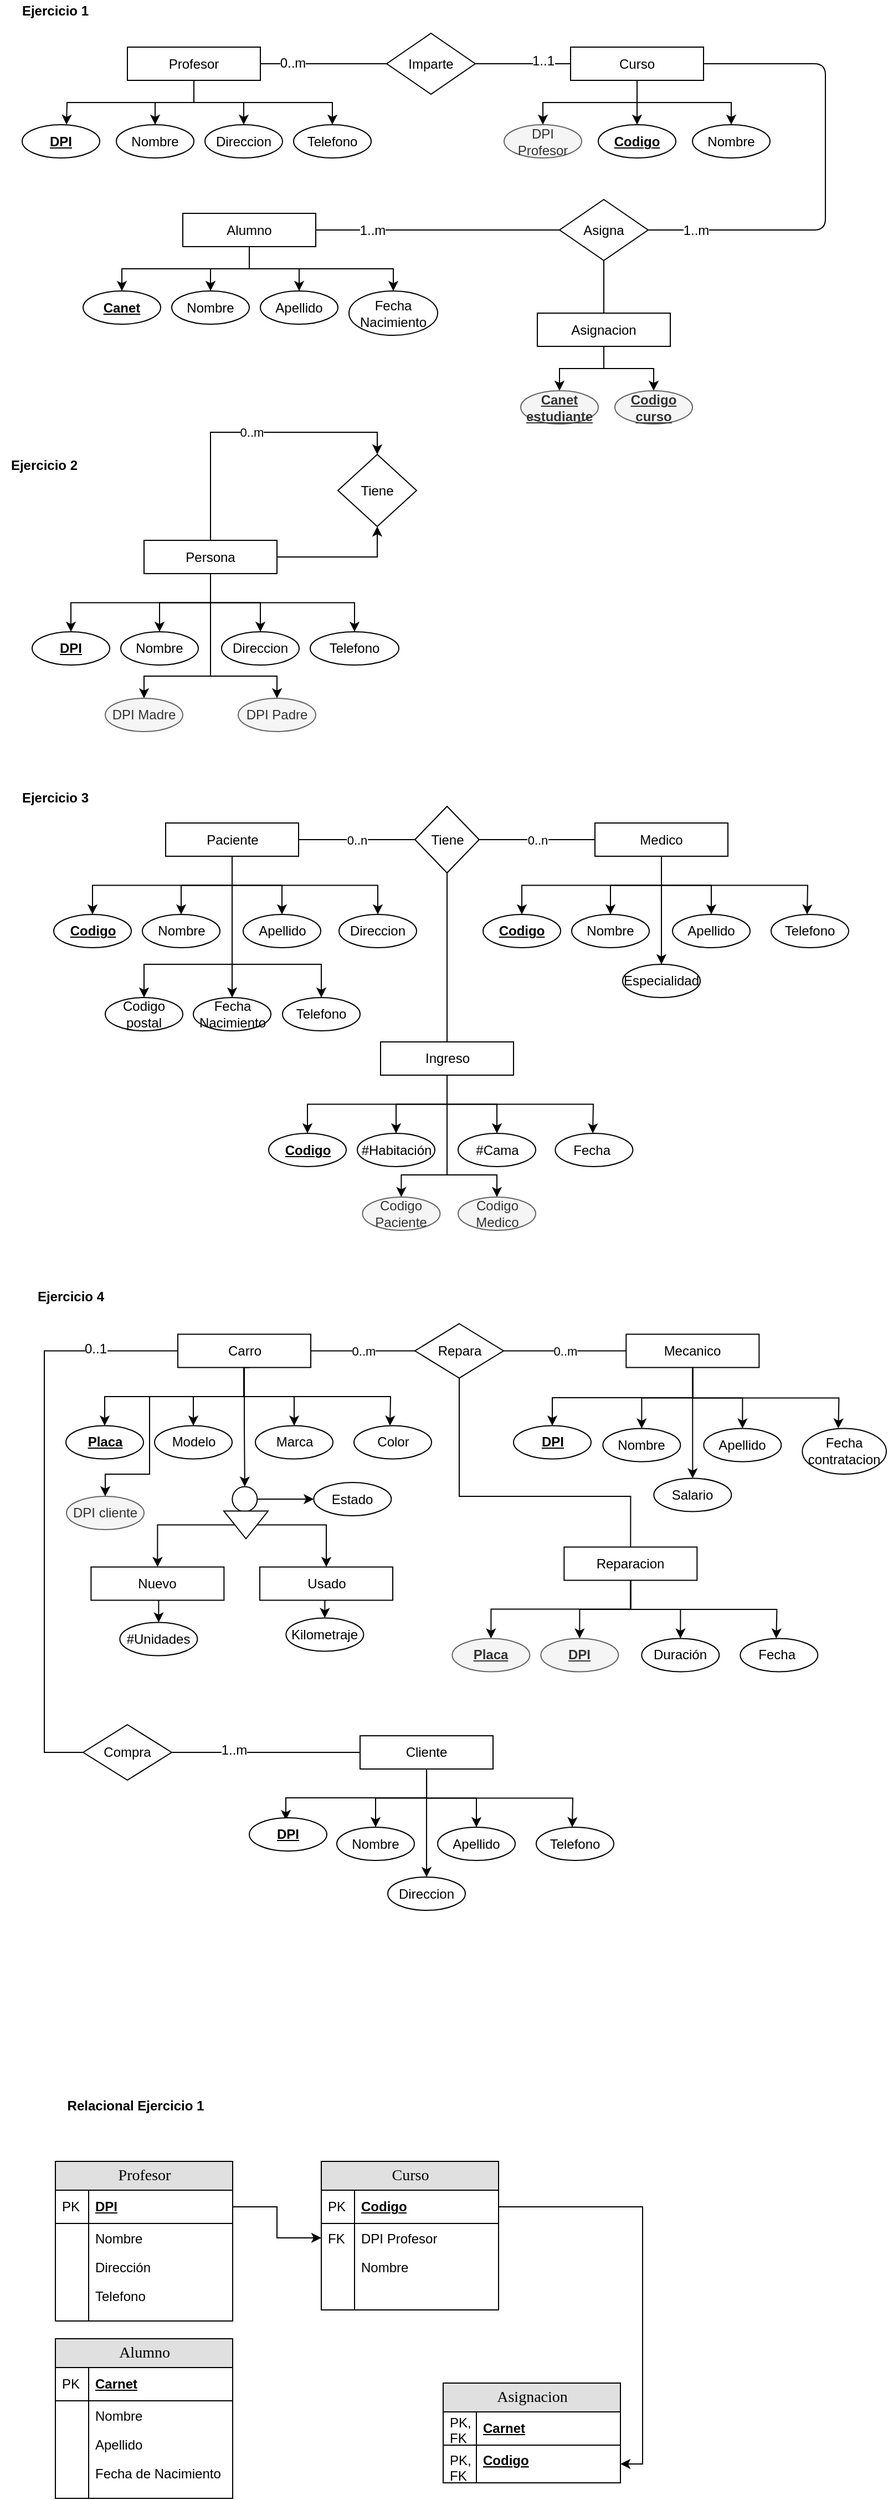 <mxfile version="12.7.9" type="device"><diagram id="C5RBs43oDa-KdzZeNtuy" name="Page-1"><mxGraphModel dx="904" dy="498" grid="1" gridSize="10" guides="1" tooltips="1" connect="1" arrows="1" fold="1" page="1" pageScale="1" pageWidth="827" pageHeight="1169" math="0" shadow="0"><root><mxCell id="WIyWlLk6GJQsqaUBKTNV-0"/><mxCell id="WIyWlLk6GJQsqaUBKTNV-1" parent="WIyWlLk6GJQsqaUBKTNV-0"/><mxCell id="6pfWbkhs7WGYzFmMWR-F-22" style="edgeStyle=orthogonalEdgeStyle;rounded=0;orthogonalLoop=1;jettySize=auto;html=1;exitX=0.5;exitY=1;exitDx=0;exitDy=0;" edge="1" parent="WIyWlLk6GJQsqaUBKTNV-1" source="6pfWbkhs7WGYzFmMWR-F-0"><mxGeometry relative="1" as="geometry"><mxPoint x="70" y="142.5" as="targetPoint"/></mxGeometry></mxCell><mxCell id="6pfWbkhs7WGYzFmMWR-F-23" style="edgeStyle=orthogonalEdgeStyle;rounded=0;orthogonalLoop=1;jettySize=auto;html=1;exitX=0.5;exitY=1;exitDx=0;exitDy=0;entryX=0.5;entryY=0;entryDx=0;entryDy=0;" edge="1" parent="WIyWlLk6GJQsqaUBKTNV-1" source="6pfWbkhs7WGYzFmMWR-F-0" target="6pfWbkhs7WGYzFmMWR-F-8"><mxGeometry relative="1" as="geometry"/></mxCell><mxCell id="6pfWbkhs7WGYzFmMWR-F-24" style="edgeStyle=orthogonalEdgeStyle;rounded=0;orthogonalLoop=1;jettySize=auto;html=1;exitX=0.5;exitY=1;exitDx=0;exitDy=0;entryX=0.5;entryY=0;entryDx=0;entryDy=0;" edge="1" parent="WIyWlLk6GJQsqaUBKTNV-1" source="6pfWbkhs7WGYzFmMWR-F-0" target="6pfWbkhs7WGYzFmMWR-F-9"><mxGeometry relative="1" as="geometry"/></mxCell><mxCell id="6pfWbkhs7WGYzFmMWR-F-25" style="edgeStyle=orthogonalEdgeStyle;rounded=0;orthogonalLoop=1;jettySize=auto;html=1;exitX=0.5;exitY=1;exitDx=0;exitDy=0;entryX=0.5;entryY=0;entryDx=0;entryDy=0;" edge="1" parent="WIyWlLk6GJQsqaUBKTNV-1" source="6pfWbkhs7WGYzFmMWR-F-0" target="6pfWbkhs7WGYzFmMWR-F-10"><mxGeometry relative="1" as="geometry"/></mxCell><mxCell id="6pfWbkhs7WGYzFmMWR-F-0" value="Profesor" style="rounded=0;whiteSpace=wrap;html=1;" vertex="1" parent="WIyWlLk6GJQsqaUBKTNV-1"><mxGeometry x="125" y="72.5" width="120" height="30" as="geometry"/></mxCell><mxCell id="6pfWbkhs7WGYzFmMWR-F-4" value="&lt;u&gt;&lt;b&gt;DPI&lt;/b&gt;&lt;/u&gt;" style="ellipse;whiteSpace=wrap;html=1;" vertex="1" parent="WIyWlLk6GJQsqaUBKTNV-1"><mxGeometry x="30" y="142.5" width="70" height="30" as="geometry"/></mxCell><mxCell id="6pfWbkhs7WGYzFmMWR-F-8" value="Nombre" style="ellipse;whiteSpace=wrap;html=1;" vertex="1" parent="WIyWlLk6GJQsqaUBKTNV-1"><mxGeometry x="115" y="142.5" width="70" height="30" as="geometry"/></mxCell><mxCell id="6pfWbkhs7WGYzFmMWR-F-9" value="Direccion" style="ellipse;whiteSpace=wrap;html=1;" vertex="1" parent="WIyWlLk6GJQsqaUBKTNV-1"><mxGeometry x="195" y="142.5" width="70" height="30" as="geometry"/></mxCell><mxCell id="6pfWbkhs7WGYzFmMWR-F-10" value="Telefono" style="ellipse;whiteSpace=wrap;html=1;" vertex="1" parent="WIyWlLk6GJQsqaUBKTNV-1"><mxGeometry x="275" y="142.5" width="70" height="30" as="geometry"/></mxCell><mxCell id="6pfWbkhs7WGYzFmMWR-F-38" style="edgeStyle=orthogonalEdgeStyle;rounded=0;orthogonalLoop=1;jettySize=auto;html=1;exitX=0.5;exitY=1;exitDx=0;exitDy=0;entryX=0.5;entryY=0;entryDx=0;entryDy=0;" edge="1" parent="WIyWlLk6GJQsqaUBKTNV-1" source="6pfWbkhs7WGYzFmMWR-F-11" target="6pfWbkhs7WGYzFmMWR-F-37"><mxGeometry relative="1" as="geometry"/></mxCell><mxCell id="6pfWbkhs7WGYzFmMWR-F-39" style="edgeStyle=orthogonalEdgeStyle;rounded=0;orthogonalLoop=1;jettySize=auto;html=1;exitX=0.5;exitY=1;exitDx=0;exitDy=0;entryX=0.5;entryY=0;entryDx=0;entryDy=0;" edge="1" parent="WIyWlLk6GJQsqaUBKTNV-1" source="6pfWbkhs7WGYzFmMWR-F-11" target="6pfWbkhs7WGYzFmMWR-F-13"><mxGeometry relative="1" as="geometry"/></mxCell><mxCell id="6pfWbkhs7WGYzFmMWR-F-40" style="edgeStyle=orthogonalEdgeStyle;rounded=0;orthogonalLoop=1;jettySize=auto;html=1;exitX=0.5;exitY=1;exitDx=0;exitDy=0;" edge="1" parent="WIyWlLk6GJQsqaUBKTNV-1" source="6pfWbkhs7WGYzFmMWR-F-11" target="6pfWbkhs7WGYzFmMWR-F-14"><mxGeometry relative="1" as="geometry"/></mxCell><mxCell id="6pfWbkhs7WGYzFmMWR-F-45" style="edgeStyle=orthogonalEdgeStyle;rounded=1;orthogonalLoop=1;jettySize=auto;html=1;exitX=1;exitY=0.5;exitDx=0;exitDy=0;entryX=1;entryY=0.5;entryDx=0;entryDy=0;endArrow=none;endFill=0;" edge="1" parent="WIyWlLk6GJQsqaUBKTNV-1" source="6pfWbkhs7WGYzFmMWR-F-11" target="6pfWbkhs7WGYzFmMWR-F-41"><mxGeometry relative="1" as="geometry"><Array as="points"><mxPoint x="755" y="87.5"/><mxPoint x="755" y="237.5"/></Array></mxGeometry></mxCell><mxCell id="6pfWbkhs7WGYzFmMWR-F-48" value="1..m" style="text;html=1;align=center;verticalAlign=middle;resizable=0;points=[];labelBackgroundColor=#ffffff;" vertex="1" connectable="0" parent="6pfWbkhs7WGYzFmMWR-F-45"><mxGeometry x="0.795" relative="1" as="geometry"><mxPoint as="offset"/></mxGeometry></mxCell><mxCell id="6pfWbkhs7WGYzFmMWR-F-11" value="Curso" style="rounded=0;whiteSpace=wrap;html=1;" vertex="1" parent="WIyWlLk6GJQsqaUBKTNV-1"><mxGeometry x="525" y="72.5" width="120" height="30" as="geometry"/></mxCell><mxCell id="6pfWbkhs7WGYzFmMWR-F-13" value="&lt;u&gt;&lt;b&gt;Codigo&lt;/b&gt;&lt;/u&gt;" style="ellipse;whiteSpace=wrap;html=1;" vertex="1" parent="WIyWlLk6GJQsqaUBKTNV-1"><mxGeometry x="550" y="142.5" width="70" height="30" as="geometry"/></mxCell><mxCell id="6pfWbkhs7WGYzFmMWR-F-14" value="Nombre" style="ellipse;whiteSpace=wrap;html=1;" vertex="1" parent="WIyWlLk6GJQsqaUBKTNV-1"><mxGeometry x="635" y="142.5" width="70" height="30" as="geometry"/></mxCell><mxCell id="6pfWbkhs7WGYzFmMWR-F-26" style="edgeStyle=orthogonalEdgeStyle;rounded=0;orthogonalLoop=1;jettySize=auto;html=1;exitX=0.5;exitY=1;exitDx=0;exitDy=0;" edge="1" parent="WIyWlLk6GJQsqaUBKTNV-1" source="6pfWbkhs7WGYzFmMWR-F-16" target="6pfWbkhs7WGYzFmMWR-F-17"><mxGeometry relative="1" as="geometry"/></mxCell><mxCell id="6pfWbkhs7WGYzFmMWR-F-27" style="edgeStyle=orthogonalEdgeStyle;rounded=0;orthogonalLoop=1;jettySize=auto;html=1;exitX=0.5;exitY=1;exitDx=0;exitDy=0;" edge="1" parent="WIyWlLk6GJQsqaUBKTNV-1" source="6pfWbkhs7WGYzFmMWR-F-16" target="6pfWbkhs7WGYzFmMWR-F-18"><mxGeometry relative="1" as="geometry"/></mxCell><mxCell id="6pfWbkhs7WGYzFmMWR-F-28" style="edgeStyle=orthogonalEdgeStyle;rounded=0;orthogonalLoop=1;jettySize=auto;html=1;exitX=0.5;exitY=1;exitDx=0;exitDy=0;entryX=0.5;entryY=0;entryDx=0;entryDy=0;" edge="1" parent="WIyWlLk6GJQsqaUBKTNV-1" source="6pfWbkhs7WGYzFmMWR-F-16" target="6pfWbkhs7WGYzFmMWR-F-19"><mxGeometry relative="1" as="geometry"/></mxCell><mxCell id="6pfWbkhs7WGYzFmMWR-F-29" style="edgeStyle=orthogonalEdgeStyle;rounded=0;orthogonalLoop=1;jettySize=auto;html=1;exitX=0.5;exitY=1;exitDx=0;exitDy=0;entryX=0.5;entryY=0;entryDx=0;entryDy=0;" edge="1" parent="WIyWlLk6GJQsqaUBKTNV-1" source="6pfWbkhs7WGYzFmMWR-F-16" target="6pfWbkhs7WGYzFmMWR-F-20"><mxGeometry relative="1" as="geometry"/></mxCell><mxCell id="6pfWbkhs7WGYzFmMWR-F-16" value="Alumno" style="rounded=0;whiteSpace=wrap;html=1;" vertex="1" parent="WIyWlLk6GJQsqaUBKTNV-1"><mxGeometry x="175" y="222.5" width="120" height="30" as="geometry"/></mxCell><mxCell id="6pfWbkhs7WGYzFmMWR-F-17" value="&lt;u&gt;&lt;b&gt;Canet&lt;/b&gt;&lt;/u&gt;" style="ellipse;whiteSpace=wrap;html=1;" vertex="1" parent="WIyWlLk6GJQsqaUBKTNV-1"><mxGeometry x="85" y="292.5" width="70" height="30" as="geometry"/></mxCell><mxCell id="6pfWbkhs7WGYzFmMWR-F-18" value="Nombre" style="ellipse;whiteSpace=wrap;html=1;" vertex="1" parent="WIyWlLk6GJQsqaUBKTNV-1"><mxGeometry x="165" y="292.5" width="70" height="30" as="geometry"/></mxCell><mxCell id="6pfWbkhs7WGYzFmMWR-F-19" value="Apellido" style="ellipse;whiteSpace=wrap;html=1;" vertex="1" parent="WIyWlLk6GJQsqaUBKTNV-1"><mxGeometry x="245" y="292.5" width="70" height="30" as="geometry"/></mxCell><mxCell id="6pfWbkhs7WGYzFmMWR-F-20" value="Fecha Nacimiento&lt;br&gt;" style="ellipse;whiteSpace=wrap;html=1;" vertex="1" parent="WIyWlLk6GJQsqaUBKTNV-1"><mxGeometry x="325" y="292.5" width="80" height="40" as="geometry"/></mxCell><mxCell id="6pfWbkhs7WGYzFmMWR-F-30" value="Imparte" style="rhombus;whiteSpace=wrap;html=1;" vertex="1" parent="WIyWlLk6GJQsqaUBKTNV-1"><mxGeometry x="359" y="60" width="80" height="55" as="geometry"/></mxCell><mxCell id="6pfWbkhs7WGYzFmMWR-F-32" value="" style="endArrow=none;html=1;entryX=0;entryY=0.5;entryDx=0;entryDy=0;exitX=1;exitY=0.5;exitDx=0;exitDy=0;" edge="1" parent="WIyWlLk6GJQsqaUBKTNV-1" source="6pfWbkhs7WGYzFmMWR-F-0" target="6pfWbkhs7WGYzFmMWR-F-30"><mxGeometry width="50" height="50" relative="1" as="geometry"><mxPoint x="365" y="202.5" as="sourcePoint"/><mxPoint x="415" y="152.5" as="targetPoint"/><Array as="points"/></mxGeometry></mxCell><mxCell id="6pfWbkhs7WGYzFmMWR-F-36" value="0..m" style="text;html=1;align=center;verticalAlign=middle;resizable=0;points=[];labelBackgroundColor=#ffffff;" vertex="1" connectable="0" parent="6pfWbkhs7WGYzFmMWR-F-32"><mxGeometry x="-0.499" y="1" relative="1" as="geometry"><mxPoint as="offset"/></mxGeometry></mxCell><mxCell id="6pfWbkhs7WGYzFmMWR-F-33" value="" style="endArrow=none;html=1;entryX=0;entryY=0.5;entryDx=0;entryDy=0;exitX=1;exitY=0.5;exitDx=0;exitDy=0;" edge="1" parent="WIyWlLk6GJQsqaUBKTNV-1" source="6pfWbkhs7WGYzFmMWR-F-30" target="6pfWbkhs7WGYzFmMWR-F-11"><mxGeometry width="50" height="50" relative="1" as="geometry"><mxPoint x="479" y="87" as="sourcePoint"/><mxPoint x="633" y="87" as="targetPoint"/><Array as="points"/></mxGeometry></mxCell><mxCell id="6pfWbkhs7WGYzFmMWR-F-35" value="1..1" style="text;html=1;align=center;verticalAlign=middle;resizable=0;points=[];labelBackgroundColor=#ffffff;" vertex="1" connectable="0" parent="6pfWbkhs7WGYzFmMWR-F-33"><mxGeometry x="0.405" y="3" relative="1" as="geometry"><mxPoint as="offset"/></mxGeometry></mxCell><mxCell id="6pfWbkhs7WGYzFmMWR-F-37" value="DPI Profesor" style="ellipse;whiteSpace=wrap;html=1;fillColor=#f5f5f5;strokeColor=#666666;fontColor=#333333;" vertex="1" parent="WIyWlLk6GJQsqaUBKTNV-1"><mxGeometry x="465" y="142.5" width="70" height="30" as="geometry"/></mxCell><mxCell id="6pfWbkhs7WGYzFmMWR-F-59" style="edgeStyle=orthogonalEdgeStyle;rounded=1;orthogonalLoop=1;jettySize=auto;html=1;exitX=0.5;exitY=1;exitDx=0;exitDy=0;entryX=0.5;entryY=0;entryDx=0;entryDy=0;endArrow=none;endFill=0;" edge="1" parent="WIyWlLk6GJQsqaUBKTNV-1" source="6pfWbkhs7WGYzFmMWR-F-41" target="6pfWbkhs7WGYzFmMWR-F-53"><mxGeometry relative="1" as="geometry"/></mxCell><mxCell id="6pfWbkhs7WGYzFmMWR-F-41" value="Asigna" style="rhombus;whiteSpace=wrap;html=1;" vertex="1" parent="WIyWlLk6GJQsqaUBKTNV-1"><mxGeometry x="515" y="210" width="80" height="55" as="geometry"/></mxCell><mxCell id="6pfWbkhs7WGYzFmMWR-F-43" value="" style="endArrow=none;html=1;exitX=1;exitY=0.5;exitDx=0;exitDy=0;entryX=0;entryY=0.5;entryDx=0;entryDy=0;" edge="1" parent="WIyWlLk6GJQsqaUBKTNV-1" source="6pfWbkhs7WGYzFmMWR-F-16" target="6pfWbkhs7WGYzFmMWR-F-41"><mxGeometry width="50" height="50" relative="1" as="geometry"><mxPoint x="425" y="202.5" as="sourcePoint"/><mxPoint x="475" y="152.5" as="targetPoint"/></mxGeometry></mxCell><mxCell id="6pfWbkhs7WGYzFmMWR-F-47" value="1..m" style="text;html=1;align=center;verticalAlign=middle;resizable=0;points=[];labelBackgroundColor=#ffffff;" vertex="1" connectable="0" parent="6pfWbkhs7WGYzFmMWR-F-43"><mxGeometry x="-0.541" relative="1" as="geometry"><mxPoint as="offset"/></mxGeometry></mxCell><mxCell id="6pfWbkhs7WGYzFmMWR-F-49" style="edgeStyle=orthogonalEdgeStyle;rounded=0;orthogonalLoop=1;jettySize=auto;html=1;exitX=0.5;exitY=1;exitDx=0;exitDy=0;" edge="1" parent="WIyWlLk6GJQsqaUBKTNV-1" source="6pfWbkhs7WGYzFmMWR-F-53" target="6pfWbkhs7WGYzFmMWR-F-54"><mxGeometry relative="1" as="geometry"/></mxCell><mxCell id="6pfWbkhs7WGYzFmMWR-F-50" style="edgeStyle=orthogonalEdgeStyle;rounded=0;orthogonalLoop=1;jettySize=auto;html=1;exitX=0.5;exitY=1;exitDx=0;exitDy=0;" edge="1" parent="WIyWlLk6GJQsqaUBKTNV-1" source="6pfWbkhs7WGYzFmMWR-F-53" target="6pfWbkhs7WGYzFmMWR-F-55"><mxGeometry relative="1" as="geometry"/></mxCell><mxCell id="6pfWbkhs7WGYzFmMWR-F-53" value="Asignacion" style="rounded=0;whiteSpace=wrap;html=1;" vertex="1" parent="WIyWlLk6GJQsqaUBKTNV-1"><mxGeometry x="495" y="312.5" width="120" height="30" as="geometry"/></mxCell><mxCell id="6pfWbkhs7WGYzFmMWR-F-54" value="&lt;u&gt;&lt;b&gt;Canet estudiante&lt;/b&gt;&lt;/u&gt;" style="ellipse;whiteSpace=wrap;html=1;fillColor=#f5f5f5;strokeColor=#666666;fontColor=#333333;" vertex="1" parent="WIyWlLk6GJQsqaUBKTNV-1"><mxGeometry x="480" y="382.5" width="70" height="30" as="geometry"/></mxCell><mxCell id="6pfWbkhs7WGYzFmMWR-F-55" value="&lt;u&gt;&lt;b&gt;Codigo curso&lt;/b&gt;&lt;/u&gt;" style="ellipse;whiteSpace=wrap;html=1;fillColor=#f5f5f5;strokeColor=#666666;fontColor=#333333;" vertex="1" parent="WIyWlLk6GJQsqaUBKTNV-1"><mxGeometry x="565" y="382.5" width="70" height="30" as="geometry"/></mxCell><mxCell id="6pfWbkhs7WGYzFmMWR-F-60" value="&lt;b&gt;Ejercicio 1&lt;/b&gt;" style="text;html=1;strokeColor=none;fillColor=none;align=center;verticalAlign=middle;whiteSpace=wrap;rounded=0;" vertex="1" parent="WIyWlLk6GJQsqaUBKTNV-1"><mxGeometry x="20" y="30" width="80" height="20" as="geometry"/></mxCell><mxCell id="6pfWbkhs7WGYzFmMWR-F-74" style="edgeStyle=orthogonalEdgeStyle;rounded=0;orthogonalLoop=1;jettySize=auto;html=1;exitX=0.5;exitY=1;exitDx=0;exitDy=0;entryX=0.5;entryY=0;entryDx=0;entryDy=0;endArrow=classic;endFill=1;" edge="1" parent="WIyWlLk6GJQsqaUBKTNV-1" source="6pfWbkhs7WGYzFmMWR-F-62" target="6pfWbkhs7WGYzFmMWR-F-68"><mxGeometry relative="1" as="geometry"/></mxCell><mxCell id="6pfWbkhs7WGYzFmMWR-F-76" style="edgeStyle=orthogonalEdgeStyle;rounded=0;orthogonalLoop=1;jettySize=auto;html=1;exitX=0.5;exitY=1;exitDx=0;exitDy=0;entryX=0.5;entryY=0;entryDx=0;entryDy=0;endArrow=classic;endFill=1;" edge="1" parent="WIyWlLk6GJQsqaUBKTNV-1" source="6pfWbkhs7WGYzFmMWR-F-62" target="6pfWbkhs7WGYzFmMWR-F-69"><mxGeometry relative="1" as="geometry"/></mxCell><mxCell id="6pfWbkhs7WGYzFmMWR-F-77" style="edgeStyle=orthogonalEdgeStyle;rounded=0;orthogonalLoop=1;jettySize=auto;html=1;exitX=0.5;exitY=1;exitDx=0;exitDy=0;entryX=0.5;entryY=0;entryDx=0;entryDy=0;endArrow=classic;endFill=1;" edge="1" parent="WIyWlLk6GJQsqaUBKTNV-1" source="6pfWbkhs7WGYzFmMWR-F-62" target="6pfWbkhs7WGYzFmMWR-F-70"><mxGeometry relative="1" as="geometry"/></mxCell><mxCell id="6pfWbkhs7WGYzFmMWR-F-78" style="edgeStyle=orthogonalEdgeStyle;rounded=0;orthogonalLoop=1;jettySize=auto;html=1;exitX=0.5;exitY=1;exitDx=0;exitDy=0;entryX=0.5;entryY=0;entryDx=0;entryDy=0;endArrow=classic;endFill=1;" edge="1" parent="WIyWlLk6GJQsqaUBKTNV-1" source="6pfWbkhs7WGYzFmMWR-F-62" target="6pfWbkhs7WGYzFmMWR-F-71"><mxGeometry relative="1" as="geometry"/></mxCell><mxCell id="6pfWbkhs7WGYzFmMWR-F-81" value="0..m" style="edgeStyle=orthogonalEdgeStyle;rounded=0;orthogonalLoop=1;jettySize=auto;html=1;exitX=0.5;exitY=0;exitDx=0;exitDy=0;entryX=0.5;entryY=0;entryDx=0;entryDy=0;endArrow=classic;endFill=1;" edge="1" parent="WIyWlLk6GJQsqaUBKTNV-1" source="6pfWbkhs7WGYzFmMWR-F-62" target="6pfWbkhs7WGYzFmMWR-F-65"><mxGeometry relative="1" as="geometry"/></mxCell><mxCell id="6pfWbkhs7WGYzFmMWR-F-82" style="edgeStyle=orthogonalEdgeStyle;rounded=0;orthogonalLoop=1;jettySize=auto;html=1;exitX=1;exitY=0.5;exitDx=0;exitDy=0;entryX=0.5;entryY=1;entryDx=0;entryDy=0;endArrow=classic;endFill=1;" edge="1" parent="WIyWlLk6GJQsqaUBKTNV-1" source="6pfWbkhs7WGYzFmMWR-F-62" target="6pfWbkhs7WGYzFmMWR-F-65"><mxGeometry relative="1" as="geometry"><Array as="points"><mxPoint x="350" y="532"/></Array></mxGeometry></mxCell><mxCell id="6pfWbkhs7WGYzFmMWR-F-83" style="edgeStyle=orthogonalEdgeStyle;rounded=0;orthogonalLoop=1;jettySize=auto;html=1;exitX=0.5;exitY=1;exitDx=0;exitDy=0;entryX=0.5;entryY=0;entryDx=0;entryDy=0;endArrow=classic;endFill=1;" edge="1" parent="WIyWlLk6GJQsqaUBKTNV-1" source="6pfWbkhs7WGYzFmMWR-F-62" target="6pfWbkhs7WGYzFmMWR-F-73"><mxGeometry relative="1" as="geometry"><Array as="points"><mxPoint x="200" y="640"/><mxPoint x="140" y="640"/></Array></mxGeometry></mxCell><mxCell id="6pfWbkhs7WGYzFmMWR-F-85" style="edgeStyle=orthogonalEdgeStyle;rounded=0;orthogonalLoop=1;jettySize=auto;html=1;exitX=0.5;exitY=1;exitDx=0;exitDy=0;entryX=0.5;entryY=0;entryDx=0;entryDy=0;endArrow=classic;endFill=1;" edge="1" parent="WIyWlLk6GJQsqaUBKTNV-1" source="6pfWbkhs7WGYzFmMWR-F-62" target="6pfWbkhs7WGYzFmMWR-F-72"><mxGeometry relative="1" as="geometry"><Array as="points"><mxPoint x="200" y="640"/><mxPoint x="260" y="640"/></Array></mxGeometry></mxCell><mxCell id="6pfWbkhs7WGYzFmMWR-F-62" value="Persona" style="rounded=0;whiteSpace=wrap;html=1;" vertex="1" parent="WIyWlLk6GJQsqaUBKTNV-1"><mxGeometry x="140" y="517.5" width="120" height="30" as="geometry"/></mxCell><mxCell id="6pfWbkhs7WGYzFmMWR-F-65" value="Tiene" style="rhombus;whiteSpace=wrap;html=1;" vertex="1" parent="WIyWlLk6GJQsqaUBKTNV-1"><mxGeometry x="315" y="440" width="71" height="65" as="geometry"/></mxCell><mxCell id="6pfWbkhs7WGYzFmMWR-F-68" value="&lt;u&gt;&lt;b&gt;DPI&lt;/b&gt;&lt;/u&gt;" style="ellipse;whiteSpace=wrap;html=1;" vertex="1" parent="WIyWlLk6GJQsqaUBKTNV-1"><mxGeometry x="39" y="600" width="70" height="30" as="geometry"/></mxCell><mxCell id="6pfWbkhs7WGYzFmMWR-F-69" value="Nombre" style="ellipse;whiteSpace=wrap;html=1;" vertex="1" parent="WIyWlLk6GJQsqaUBKTNV-1"><mxGeometry x="119" y="600" width="70" height="30" as="geometry"/></mxCell><mxCell id="6pfWbkhs7WGYzFmMWR-F-70" value="Direccion" style="ellipse;whiteSpace=wrap;html=1;" vertex="1" parent="WIyWlLk6GJQsqaUBKTNV-1"><mxGeometry x="210" y="600" width="70" height="30" as="geometry"/></mxCell><mxCell id="6pfWbkhs7WGYzFmMWR-F-71" value="Telefono" style="ellipse;whiteSpace=wrap;html=1;" vertex="1" parent="WIyWlLk6GJQsqaUBKTNV-1"><mxGeometry x="290" y="600" width="80" height="30" as="geometry"/></mxCell><mxCell id="6pfWbkhs7WGYzFmMWR-F-72" value="&lt;span&gt;&lt;span&gt;DPI Padre&lt;/span&gt;&lt;/span&gt;" style="ellipse;whiteSpace=wrap;html=1;fontStyle=0;fillColor=#f5f5f5;strokeColor=#666666;fontColor=#333333;" vertex="1" parent="WIyWlLk6GJQsqaUBKTNV-1"><mxGeometry x="225" y="660" width="70" height="30" as="geometry"/></mxCell><mxCell id="6pfWbkhs7WGYzFmMWR-F-73" value="&lt;span&gt;DPI Madre&lt;/span&gt;" style="ellipse;whiteSpace=wrap;html=1;fontStyle=0;fillColor=#f5f5f5;strokeColor=#666666;fontColor=#333333;" vertex="1" parent="WIyWlLk6GJQsqaUBKTNV-1"><mxGeometry x="105" y="660" width="70" height="30" as="geometry"/></mxCell><mxCell id="6pfWbkhs7WGYzFmMWR-F-86" value="&lt;b&gt;Ejercicio 2&lt;/b&gt;" style="text;html=1;strokeColor=none;fillColor=none;align=center;verticalAlign=middle;whiteSpace=wrap;rounded=0;" vertex="1" parent="WIyWlLk6GJQsqaUBKTNV-1"><mxGeometry x="10" y="440" width="80" height="20" as="geometry"/></mxCell><mxCell id="6pfWbkhs7WGYzFmMWR-F-87" value="&lt;b&gt;Ejercicio 3&lt;/b&gt;" style="text;html=1;strokeColor=none;fillColor=none;align=center;verticalAlign=middle;whiteSpace=wrap;rounded=0;" vertex="1" parent="WIyWlLk6GJQsqaUBKTNV-1"><mxGeometry x="20" y="740" width="80" height="20" as="geometry"/></mxCell><mxCell id="6pfWbkhs7WGYzFmMWR-F-91" style="edgeStyle=orthogonalEdgeStyle;rounded=0;orthogonalLoop=1;jettySize=auto;html=1;exitX=0.5;exitY=1;exitDx=0;exitDy=0;entryX=0.5;entryY=0;entryDx=0;entryDy=0;endArrow=classic;endFill=1;fontStyle=1" edge="1" parent="WIyWlLk6GJQsqaUBKTNV-1" source="6pfWbkhs7WGYzFmMWR-F-98" target="6pfWbkhs7WGYzFmMWR-F-99"><mxGeometry relative="1" as="geometry"/></mxCell><mxCell id="6pfWbkhs7WGYzFmMWR-F-92" style="edgeStyle=orthogonalEdgeStyle;rounded=0;orthogonalLoop=1;jettySize=auto;html=1;exitX=0.5;exitY=1;exitDx=0;exitDy=0;entryX=0.5;entryY=0;entryDx=0;entryDy=0;endArrow=classic;endFill=1;fontStyle=1" edge="1" parent="WIyWlLk6GJQsqaUBKTNV-1" source="6pfWbkhs7WGYzFmMWR-F-98" target="6pfWbkhs7WGYzFmMWR-F-100"><mxGeometry relative="1" as="geometry"/></mxCell><mxCell id="6pfWbkhs7WGYzFmMWR-F-93" style="edgeStyle=orthogonalEdgeStyle;rounded=0;orthogonalLoop=1;jettySize=auto;html=1;exitX=0.5;exitY=1;exitDx=0;exitDy=0;entryX=0.5;entryY=0;entryDx=0;entryDy=0;endArrow=classic;endFill=1;fontStyle=1" edge="1" parent="WIyWlLk6GJQsqaUBKTNV-1" source="6pfWbkhs7WGYzFmMWR-F-98" target="6pfWbkhs7WGYzFmMWR-F-101"><mxGeometry relative="1" as="geometry"/></mxCell><mxCell id="6pfWbkhs7WGYzFmMWR-F-96" style="edgeStyle=orthogonalEdgeStyle;rounded=0;orthogonalLoop=1;jettySize=auto;html=1;exitX=0.5;exitY=1;exitDx=0;exitDy=0;entryX=0.5;entryY=0;entryDx=0;entryDy=0;endArrow=classic;endFill=1;fontStyle=1" edge="1" parent="WIyWlLk6GJQsqaUBKTNV-1" source="6pfWbkhs7WGYzFmMWR-F-98" target="6pfWbkhs7WGYzFmMWR-F-103"><mxGeometry relative="1" as="geometry"><Array as="points"><mxPoint x="220" y="900"/><mxPoint x="140" y="900"/></Array></mxGeometry></mxCell><mxCell id="6pfWbkhs7WGYzFmMWR-F-97" style="edgeStyle=orthogonalEdgeStyle;rounded=0;orthogonalLoop=1;jettySize=auto;html=1;exitX=0.5;exitY=1;exitDx=0;exitDy=0;entryX=0.5;entryY=0;entryDx=0;entryDy=0;endArrow=classic;endFill=1;fontStyle=1" edge="1" parent="WIyWlLk6GJQsqaUBKTNV-1" source="6pfWbkhs7WGYzFmMWR-F-98" target="6pfWbkhs7WGYzFmMWR-F-102"><mxGeometry relative="1" as="geometry"><Array as="points"><mxPoint x="220" y="920"/><mxPoint x="220" y="920"/></Array></mxGeometry></mxCell><mxCell id="6pfWbkhs7WGYzFmMWR-F-107" style="edgeStyle=orthogonalEdgeStyle;rounded=0;orthogonalLoop=1;jettySize=auto;html=1;exitX=0.5;exitY=1;exitDx=0;exitDy=0;endArrow=classic;endFill=1;fontStyle=1" edge="1" parent="WIyWlLk6GJQsqaUBKTNV-1" source="6pfWbkhs7WGYzFmMWR-F-98" target="6pfWbkhs7WGYzFmMWR-F-104"><mxGeometry relative="1" as="geometry"/></mxCell><mxCell id="6pfWbkhs7WGYzFmMWR-F-110" style="edgeStyle=orthogonalEdgeStyle;rounded=0;orthogonalLoop=1;jettySize=auto;html=1;exitX=0.5;exitY=1;exitDx=0;exitDy=0;entryX=0.5;entryY=0;entryDx=0;entryDy=0;endArrow=classic;endFill=1;fontStyle=1" edge="1" parent="WIyWlLk6GJQsqaUBKTNV-1" source="6pfWbkhs7WGYzFmMWR-F-98" target="6pfWbkhs7WGYzFmMWR-F-108"><mxGeometry relative="1" as="geometry"><Array as="points"><mxPoint x="220" y="900"/><mxPoint x="300" y="900"/></Array></mxGeometry></mxCell><mxCell id="6pfWbkhs7WGYzFmMWR-F-151" value="0..n" style="edgeStyle=orthogonalEdgeStyle;rounded=0;orthogonalLoop=1;jettySize=auto;html=1;exitX=1;exitY=0.5;exitDx=0;exitDy=0;entryX=0;entryY=0.5;entryDx=0;entryDy=0;endArrow=none;endFill=0;" edge="1" parent="WIyWlLk6GJQsqaUBKTNV-1" source="6pfWbkhs7WGYzFmMWR-F-98" target="6pfWbkhs7WGYzFmMWR-F-149"><mxGeometry relative="1" as="geometry"/></mxCell><mxCell id="6pfWbkhs7WGYzFmMWR-F-98" value="Paciente" style="rounded=0;whiteSpace=wrap;html=1;fontStyle=0" vertex="1" parent="WIyWlLk6GJQsqaUBKTNV-1"><mxGeometry x="159.5" y="772.5" width="120" height="30" as="geometry"/></mxCell><mxCell id="6pfWbkhs7WGYzFmMWR-F-99" value="&lt;u&gt;&lt;span&gt;Codigo&lt;/span&gt;&lt;/u&gt;" style="ellipse;whiteSpace=wrap;html=1;fontStyle=1" vertex="1" parent="WIyWlLk6GJQsqaUBKTNV-1"><mxGeometry x="58.5" y="855" width="70" height="30" as="geometry"/></mxCell><mxCell id="6pfWbkhs7WGYzFmMWR-F-100" value="Nombre" style="ellipse;whiteSpace=wrap;html=1;fontStyle=0" vertex="1" parent="WIyWlLk6GJQsqaUBKTNV-1"><mxGeometry x="138.5" y="855" width="70" height="30" as="geometry"/></mxCell><mxCell id="6pfWbkhs7WGYzFmMWR-F-101" value="Apellido" style="ellipse;whiteSpace=wrap;html=1;fontStyle=0" vertex="1" parent="WIyWlLk6GJQsqaUBKTNV-1"><mxGeometry x="229.5" y="855" width="70" height="30" as="geometry"/></mxCell><mxCell id="6pfWbkhs7WGYzFmMWR-F-102" value="&lt;span&gt;&lt;span&gt;Fecha Nacimiento&lt;/span&gt;&lt;/span&gt;" style="ellipse;whiteSpace=wrap;html=1;fontStyle=0;" vertex="1" parent="WIyWlLk6GJQsqaUBKTNV-1"><mxGeometry x="184.5" y="930" width="70" height="30" as="geometry"/></mxCell><mxCell id="6pfWbkhs7WGYzFmMWR-F-103" value="&lt;span&gt;Codigo postal&lt;/span&gt;" style="ellipse;whiteSpace=wrap;html=1;fontStyle=0;" vertex="1" parent="WIyWlLk6GJQsqaUBKTNV-1"><mxGeometry x="105" y="930" width="70" height="30" as="geometry"/></mxCell><mxCell id="6pfWbkhs7WGYzFmMWR-F-104" value="Direccion" style="ellipse;whiteSpace=wrap;html=1;fontStyle=0" vertex="1" parent="WIyWlLk6GJQsqaUBKTNV-1"><mxGeometry x="316" y="855" width="70" height="30" as="geometry"/></mxCell><mxCell id="6pfWbkhs7WGYzFmMWR-F-105" style="edgeStyle=orthogonalEdgeStyle;rounded=0;orthogonalLoop=1;jettySize=auto;html=1;exitX=0.5;exitY=1;exitDx=0;exitDy=0;endArrow=classic;endFill=1;fontStyle=1" edge="1" parent="WIyWlLk6GJQsqaUBKTNV-1" source="6pfWbkhs7WGYzFmMWR-F-104" target="6pfWbkhs7WGYzFmMWR-F-104"><mxGeometry relative="1" as="geometry"/></mxCell><mxCell id="6pfWbkhs7WGYzFmMWR-F-108" value="&lt;span&gt;&lt;span&gt;Telefono&lt;/span&gt;&lt;/span&gt;" style="ellipse;whiteSpace=wrap;html=1;fontStyle=0;" vertex="1" parent="WIyWlLk6GJQsqaUBKTNV-1"><mxGeometry x="265" y="930" width="70" height="30" as="geometry"/></mxCell><mxCell id="6pfWbkhs7WGYzFmMWR-F-111" style="edgeStyle=orthogonalEdgeStyle;rounded=0;orthogonalLoop=1;jettySize=auto;html=1;exitX=0.5;exitY=1;exitDx=0;exitDy=0;entryX=0.5;entryY=0;entryDx=0;entryDy=0;endArrow=classic;endFill=1;" edge="1" parent="WIyWlLk6GJQsqaUBKTNV-1" source="6pfWbkhs7WGYzFmMWR-F-118" target="6pfWbkhs7WGYzFmMWR-F-119"><mxGeometry relative="1" as="geometry"/></mxCell><mxCell id="6pfWbkhs7WGYzFmMWR-F-112" style="edgeStyle=orthogonalEdgeStyle;rounded=0;orthogonalLoop=1;jettySize=auto;html=1;exitX=0.5;exitY=1;exitDx=0;exitDy=0;entryX=0.5;entryY=0;entryDx=0;entryDy=0;endArrow=classic;endFill=1;" edge="1" parent="WIyWlLk6GJQsqaUBKTNV-1" source="6pfWbkhs7WGYzFmMWR-F-118" target="6pfWbkhs7WGYzFmMWR-F-120"><mxGeometry relative="1" as="geometry"/></mxCell><mxCell id="6pfWbkhs7WGYzFmMWR-F-113" style="edgeStyle=orthogonalEdgeStyle;rounded=0;orthogonalLoop=1;jettySize=auto;html=1;exitX=0.5;exitY=1;exitDx=0;exitDy=0;entryX=0.5;entryY=0;entryDx=0;entryDy=0;endArrow=classic;endFill=1;" edge="1" parent="WIyWlLk6GJQsqaUBKTNV-1" source="6pfWbkhs7WGYzFmMWR-F-118" target="6pfWbkhs7WGYzFmMWR-F-121"><mxGeometry relative="1" as="geometry"/></mxCell><mxCell id="6pfWbkhs7WGYzFmMWR-F-116" style="edgeStyle=orthogonalEdgeStyle;rounded=0;orthogonalLoop=1;jettySize=auto;html=1;exitX=0.5;exitY=1;exitDx=0;exitDy=0;endArrow=classic;endFill=1;" edge="1" parent="WIyWlLk6GJQsqaUBKTNV-1" source="6pfWbkhs7WGYzFmMWR-F-118"><mxGeometry relative="1" as="geometry"><mxPoint x="738.5" y="855" as="targetPoint"/></mxGeometry></mxCell><mxCell id="6pfWbkhs7WGYzFmMWR-F-127" style="edgeStyle=orthogonalEdgeStyle;rounded=0;orthogonalLoop=1;jettySize=auto;html=1;exitX=0.5;exitY=1;exitDx=0;exitDy=0;entryX=0.5;entryY=0;entryDx=0;entryDy=0;endArrow=classic;endFill=1;" edge="1" parent="WIyWlLk6GJQsqaUBKTNV-1" source="6pfWbkhs7WGYzFmMWR-F-118" target="6pfWbkhs7WGYzFmMWR-F-122"><mxGeometry relative="1" as="geometry"/></mxCell><mxCell id="6pfWbkhs7WGYzFmMWR-F-118" value="Medico" style="rounded=0;whiteSpace=wrap;html=1;" vertex="1" parent="WIyWlLk6GJQsqaUBKTNV-1"><mxGeometry x="547" y="772.5" width="120" height="30" as="geometry"/></mxCell><mxCell id="6pfWbkhs7WGYzFmMWR-F-119" value="&lt;u&gt;&lt;b&gt;Codigo&lt;/b&gt;&lt;/u&gt;" style="ellipse;whiteSpace=wrap;html=1;" vertex="1" parent="WIyWlLk6GJQsqaUBKTNV-1"><mxGeometry x="446" y="855" width="70" height="30" as="geometry"/></mxCell><mxCell id="6pfWbkhs7WGYzFmMWR-F-120" value="Nombre" style="ellipse;whiteSpace=wrap;html=1;" vertex="1" parent="WIyWlLk6GJQsqaUBKTNV-1"><mxGeometry x="526" y="855" width="70" height="30" as="geometry"/></mxCell><mxCell id="6pfWbkhs7WGYzFmMWR-F-121" value="Apellido" style="ellipse;whiteSpace=wrap;html=1;" vertex="1" parent="WIyWlLk6GJQsqaUBKTNV-1"><mxGeometry x="617" y="855" width="70" height="30" as="geometry"/></mxCell><mxCell id="6pfWbkhs7WGYzFmMWR-F-122" value="&lt;span&gt;&lt;span&gt;Especialidad&lt;/span&gt;&lt;/span&gt;" style="ellipse;whiteSpace=wrap;html=1;fontStyle=0;" vertex="1" parent="WIyWlLk6GJQsqaUBKTNV-1"><mxGeometry x="572" y="900" width="70" height="30" as="geometry"/></mxCell><mxCell id="6pfWbkhs7WGYzFmMWR-F-124" value="Telefono" style="ellipse;whiteSpace=wrap;html=1;" vertex="1" parent="WIyWlLk6GJQsqaUBKTNV-1"><mxGeometry x="706" y="855" width="70" height="30" as="geometry"/></mxCell><mxCell id="6pfWbkhs7WGYzFmMWR-F-125" style="edgeStyle=orthogonalEdgeStyle;rounded=0;orthogonalLoop=1;jettySize=auto;html=1;exitX=0.5;exitY=1;exitDx=0;exitDy=0;endArrow=classic;endFill=1;" edge="1" parent="WIyWlLk6GJQsqaUBKTNV-1"><mxGeometry relative="1" as="geometry"><mxPoint x="782.5" y="855" as="sourcePoint"/><mxPoint x="782.5" y="855" as="targetPoint"/></mxGeometry></mxCell><mxCell id="6pfWbkhs7WGYzFmMWR-F-128" style="edgeStyle=orthogonalEdgeStyle;rounded=0;orthogonalLoop=1;jettySize=auto;html=1;exitX=0.5;exitY=1;exitDx=0;exitDy=0;entryX=0.5;entryY=0;entryDx=0;entryDy=0;endArrow=classic;endFill=1;fontStyle=1" edge="1" parent="WIyWlLk6GJQsqaUBKTNV-1" source="6pfWbkhs7WGYzFmMWR-F-135" target="6pfWbkhs7WGYzFmMWR-F-136"><mxGeometry relative="1" as="geometry"/></mxCell><mxCell id="6pfWbkhs7WGYzFmMWR-F-129" style="edgeStyle=orthogonalEdgeStyle;rounded=0;orthogonalLoop=1;jettySize=auto;html=1;exitX=0.5;exitY=1;exitDx=0;exitDy=0;entryX=0.5;entryY=0;entryDx=0;entryDy=0;endArrow=classic;endFill=1;fontStyle=1" edge="1" parent="WIyWlLk6GJQsqaUBKTNV-1" source="6pfWbkhs7WGYzFmMWR-F-135" target="6pfWbkhs7WGYzFmMWR-F-137"><mxGeometry relative="1" as="geometry"/></mxCell><mxCell id="6pfWbkhs7WGYzFmMWR-F-130" style="edgeStyle=orthogonalEdgeStyle;rounded=0;orthogonalLoop=1;jettySize=auto;html=1;exitX=0.5;exitY=1;exitDx=0;exitDy=0;entryX=0.5;entryY=0;entryDx=0;entryDy=0;endArrow=classic;endFill=1;fontStyle=1" edge="1" parent="WIyWlLk6GJQsqaUBKTNV-1" source="6pfWbkhs7WGYzFmMWR-F-135" target="6pfWbkhs7WGYzFmMWR-F-138"><mxGeometry relative="1" as="geometry"/></mxCell><mxCell id="6pfWbkhs7WGYzFmMWR-F-133" style="edgeStyle=orthogonalEdgeStyle;rounded=0;orthogonalLoop=1;jettySize=auto;html=1;exitX=0.5;exitY=1;exitDx=0;exitDy=0;endArrow=classic;endFill=1;fontStyle=1" edge="1" parent="WIyWlLk6GJQsqaUBKTNV-1" source="6pfWbkhs7WGYzFmMWR-F-135"><mxGeometry relative="1" as="geometry"><mxPoint x="545.0" y="1052.5" as="targetPoint"/></mxGeometry></mxCell><mxCell id="6pfWbkhs7WGYzFmMWR-F-147" style="edgeStyle=orthogonalEdgeStyle;rounded=0;orthogonalLoop=1;jettySize=auto;html=1;entryX=0.5;entryY=0;entryDx=0;entryDy=0;endArrow=classic;endFill=1;" edge="1" parent="WIyWlLk6GJQsqaUBKTNV-1" source="6pfWbkhs7WGYzFmMWR-F-135" target="6pfWbkhs7WGYzFmMWR-F-144"><mxGeometry relative="1" as="geometry"><Array as="points"><mxPoint x="413.18" y="1090"/><mxPoint x="372.18" y="1090"/></Array></mxGeometry></mxCell><mxCell id="6pfWbkhs7WGYzFmMWR-F-148" style="edgeStyle=orthogonalEdgeStyle;rounded=0;orthogonalLoop=1;jettySize=auto;html=1;exitX=0.5;exitY=1;exitDx=0;exitDy=0;entryX=0.5;entryY=0;entryDx=0;entryDy=0;endArrow=classic;endFill=1;" edge="1" parent="WIyWlLk6GJQsqaUBKTNV-1" source="6pfWbkhs7WGYzFmMWR-F-135" target="6pfWbkhs7WGYzFmMWR-F-145"><mxGeometry relative="1" as="geometry"><Array as="points"><mxPoint x="413.18" y="1090"/><mxPoint x="458.18" y="1090"/></Array></mxGeometry></mxCell><mxCell id="6pfWbkhs7WGYzFmMWR-F-135" value="Ingreso" style="rounded=0;whiteSpace=wrap;html=1;fontStyle=0" vertex="1" parent="WIyWlLk6GJQsqaUBKTNV-1"><mxGeometry x="353.5" y="970" width="120" height="30" as="geometry"/></mxCell><mxCell id="6pfWbkhs7WGYzFmMWR-F-136" value="&lt;u&gt;&lt;span&gt;Codigo&lt;/span&gt;&lt;/u&gt;" style="ellipse;whiteSpace=wrap;html=1;fontStyle=1" vertex="1" parent="WIyWlLk6GJQsqaUBKTNV-1"><mxGeometry x="252.5" y="1052.5" width="70" height="30" as="geometry"/></mxCell><mxCell id="6pfWbkhs7WGYzFmMWR-F-137" value="#Habitación" style="ellipse;whiteSpace=wrap;html=1;fontStyle=0" vertex="1" parent="WIyWlLk6GJQsqaUBKTNV-1"><mxGeometry x="332.5" y="1052.5" width="70" height="30" as="geometry"/></mxCell><mxCell id="6pfWbkhs7WGYzFmMWR-F-138" value="#Cama" style="ellipse;whiteSpace=wrap;html=1;fontStyle=0" vertex="1" parent="WIyWlLk6GJQsqaUBKTNV-1"><mxGeometry x="423.5" y="1052.5" width="70" height="30" as="geometry"/></mxCell><mxCell id="6pfWbkhs7WGYzFmMWR-F-139" value="&lt;span&gt;&lt;span&gt;Fecha&amp;nbsp;&lt;/span&gt;&lt;/span&gt;" style="ellipse;whiteSpace=wrap;html=1;fontStyle=0;" vertex="1" parent="WIyWlLk6GJQsqaUBKTNV-1"><mxGeometry x="511.18" y="1052.5" width="70" height="30" as="geometry"/></mxCell><mxCell id="6pfWbkhs7WGYzFmMWR-F-141" style="edgeStyle=orthogonalEdgeStyle;rounded=0;orthogonalLoop=1;jettySize=auto;html=1;exitX=0.5;exitY=1;exitDx=0;exitDy=0;endArrow=classic;endFill=1;fontStyle=1" edge="1" parent="WIyWlLk6GJQsqaUBKTNV-1"><mxGeometry relative="1" as="geometry"><mxPoint x="545.0" y="1082.5" as="sourcePoint"/><mxPoint x="545.0" y="1082.5" as="targetPoint"/></mxGeometry></mxCell><mxCell id="6pfWbkhs7WGYzFmMWR-F-144" value="&lt;span&gt;&lt;span&gt;Codigo Paciente&lt;/span&gt;&lt;/span&gt;" style="ellipse;whiteSpace=wrap;html=1;fontStyle=0;fillColor=#f5f5f5;strokeColor=#666666;fontColor=#333333;" vertex="1" parent="WIyWlLk6GJQsqaUBKTNV-1"><mxGeometry x="337.18" y="1110" width="70" height="30" as="geometry"/></mxCell><mxCell id="6pfWbkhs7WGYzFmMWR-F-145" value="&lt;span&gt;&lt;span&gt;Codigo Medico&lt;/span&gt;&lt;/span&gt;" style="ellipse;whiteSpace=wrap;html=1;fontStyle=0;fillColor=#f5f5f5;strokeColor=#666666;fontColor=#333333;" vertex="1" parent="WIyWlLk6GJQsqaUBKTNV-1"><mxGeometry x="423.5" y="1110" width="70" height="30" as="geometry"/></mxCell><mxCell id="6pfWbkhs7WGYzFmMWR-F-154" value="0..n" style="edgeStyle=orthogonalEdgeStyle;rounded=0;orthogonalLoop=1;jettySize=auto;html=1;exitX=1;exitY=0.5;exitDx=0;exitDy=0;entryX=0;entryY=0.5;entryDx=0;entryDy=0;endArrow=none;endFill=0;" edge="1" parent="WIyWlLk6GJQsqaUBKTNV-1" source="6pfWbkhs7WGYzFmMWR-F-149" target="6pfWbkhs7WGYzFmMWR-F-118"><mxGeometry relative="1" as="geometry"/></mxCell><mxCell id="6pfWbkhs7WGYzFmMWR-F-155" style="edgeStyle=orthogonalEdgeStyle;rounded=0;orthogonalLoop=1;jettySize=auto;html=1;exitX=0.5;exitY=1;exitDx=0;exitDy=0;entryX=0.5;entryY=0;entryDx=0;entryDy=0;endArrow=none;endFill=0;" edge="1" parent="WIyWlLk6GJQsqaUBKTNV-1" source="6pfWbkhs7WGYzFmMWR-F-149" target="6pfWbkhs7WGYzFmMWR-F-135"><mxGeometry relative="1" as="geometry"/></mxCell><mxCell id="6pfWbkhs7WGYzFmMWR-F-149" value="Tiene" style="rhombus;whiteSpace=wrap;html=1;" vertex="1" parent="WIyWlLk6GJQsqaUBKTNV-1"><mxGeometry x="384.5" y="757.5" width="58" height="60" as="geometry"/></mxCell><mxCell id="6pfWbkhs7WGYzFmMWR-F-156" value="&lt;b&gt;Ejercicio 4&lt;/b&gt;" style="text;html=1;strokeColor=none;fillColor=none;align=center;verticalAlign=middle;whiteSpace=wrap;rounded=0;" vertex="1" parent="WIyWlLk6GJQsqaUBKTNV-1"><mxGeometry x="34" y="1190" width="80" height="20" as="geometry"/></mxCell><mxCell id="6pfWbkhs7WGYzFmMWR-F-157" style="edgeStyle=orthogonalEdgeStyle;rounded=0;orthogonalLoop=1;jettySize=auto;html=1;exitX=0.5;exitY=1;exitDx=0;exitDy=0;entryX=0.5;entryY=0;entryDx=0;entryDy=0;endArrow=classic;endFill=1;" edge="1" parent="WIyWlLk6GJQsqaUBKTNV-1" source="6pfWbkhs7WGYzFmMWR-F-162" target="6pfWbkhs7WGYzFmMWR-F-163"><mxGeometry relative="1" as="geometry"/></mxCell><mxCell id="6pfWbkhs7WGYzFmMWR-F-158" style="edgeStyle=orthogonalEdgeStyle;rounded=0;orthogonalLoop=1;jettySize=auto;html=1;exitX=0.5;exitY=1;exitDx=0;exitDy=0;entryX=0.5;entryY=0;entryDx=0;entryDy=0;endArrow=classic;endFill=1;" edge="1" parent="WIyWlLk6GJQsqaUBKTNV-1" source="6pfWbkhs7WGYzFmMWR-F-162" target="6pfWbkhs7WGYzFmMWR-F-164"><mxGeometry relative="1" as="geometry"/></mxCell><mxCell id="6pfWbkhs7WGYzFmMWR-F-159" style="edgeStyle=orthogonalEdgeStyle;rounded=0;orthogonalLoop=1;jettySize=auto;html=1;exitX=0.5;exitY=1;exitDx=0;exitDy=0;entryX=0.5;entryY=0;entryDx=0;entryDy=0;endArrow=classic;endFill=1;" edge="1" parent="WIyWlLk6GJQsqaUBKTNV-1" source="6pfWbkhs7WGYzFmMWR-F-162" target="6pfWbkhs7WGYzFmMWR-F-165"><mxGeometry relative="1" as="geometry"/></mxCell><mxCell id="6pfWbkhs7WGYzFmMWR-F-160" style="edgeStyle=orthogonalEdgeStyle;rounded=0;orthogonalLoop=1;jettySize=auto;html=1;exitX=0.5;exitY=1;exitDx=0;exitDy=0;endArrow=classic;endFill=1;" edge="1" parent="WIyWlLk6GJQsqaUBKTNV-1" source="6pfWbkhs7WGYzFmMWR-F-162"><mxGeometry relative="1" as="geometry"><mxPoint x="362.0" y="1316.25" as="targetPoint"/></mxGeometry></mxCell><mxCell id="6pfWbkhs7WGYzFmMWR-F-185" style="edgeStyle=orthogonalEdgeStyle;rounded=0;orthogonalLoop=1;jettySize=auto;html=1;entryX=0.5;entryY=0;entryDx=0;entryDy=0;endArrow=classic;endFill=1;" edge="1" parent="WIyWlLk6GJQsqaUBKTNV-1" source="6pfWbkhs7WGYzFmMWR-F-162" target="6pfWbkhs7WGYzFmMWR-F-183"><mxGeometry relative="1" as="geometry"/></mxCell><mxCell id="6pfWbkhs7WGYzFmMWR-F-226" style="edgeStyle=orthogonalEdgeStyle;rounded=0;orthogonalLoop=1;jettySize=auto;html=1;exitX=0;exitY=0.5;exitDx=0;exitDy=0;entryX=0;entryY=0.5;entryDx=0;entryDy=0;endArrow=none;endFill=0;" edge="1" parent="WIyWlLk6GJQsqaUBKTNV-1" source="6pfWbkhs7WGYzFmMWR-F-162" target="6pfWbkhs7WGYzFmMWR-F-225"><mxGeometry relative="1" as="geometry"><Array as="points"><mxPoint x="50" y="1249"/><mxPoint x="50" y="1611"/></Array></mxGeometry></mxCell><mxCell id="6pfWbkhs7WGYzFmMWR-F-228" value="0..1" style="text;html=1;align=center;verticalAlign=middle;resizable=0;points=[];labelBackgroundColor=#ffffff;" vertex="1" connectable="0" parent="6pfWbkhs7WGYzFmMWR-F-226"><mxGeometry x="-0.712" y="-2" relative="1" as="geometry"><mxPoint as="offset"/></mxGeometry></mxCell><mxCell id="6pfWbkhs7WGYzFmMWR-F-231" style="edgeStyle=orthogonalEdgeStyle;rounded=0;orthogonalLoop=1;jettySize=auto;html=1;exitX=0.5;exitY=1;exitDx=0;exitDy=0;entryX=0.5;entryY=0;entryDx=0;entryDy=0;endArrow=classic;endFill=1;" edge="1" parent="WIyWlLk6GJQsqaUBKTNV-1" target="6pfWbkhs7WGYzFmMWR-F-230"><mxGeometry relative="1" as="geometry"><mxPoint x="235.5" y="1263.75" as="sourcePoint"/><mxPoint x="110" y="1371.25" as="targetPoint"/><Array as="points"><mxPoint x="230" y="1264"/><mxPoint x="230" y="1290"/><mxPoint x="145" y="1290"/><mxPoint x="145" y="1360"/><mxPoint x="105" y="1360"/></Array></mxGeometry></mxCell><mxCell id="6pfWbkhs7WGYzFmMWR-F-162" value="Carro" style="rounded=0;whiteSpace=wrap;html=1;" vertex="1" parent="WIyWlLk6GJQsqaUBKTNV-1"><mxGeometry x="170.5" y="1233.75" width="120" height="30" as="geometry"/></mxCell><mxCell id="6pfWbkhs7WGYzFmMWR-F-163" value="&lt;u&gt;&lt;b&gt;Placa&lt;/b&gt;&lt;/u&gt;" style="ellipse;whiteSpace=wrap;html=1;" vertex="1" parent="WIyWlLk6GJQsqaUBKTNV-1"><mxGeometry x="69.5" y="1316.25" width="70" height="30" as="geometry"/></mxCell><mxCell id="6pfWbkhs7WGYzFmMWR-F-164" value="Modelo" style="ellipse;whiteSpace=wrap;html=1;" vertex="1" parent="WIyWlLk6GJQsqaUBKTNV-1"><mxGeometry x="149.5" y="1316.25" width="70" height="30" as="geometry"/></mxCell><mxCell id="6pfWbkhs7WGYzFmMWR-F-165" value="Marca" style="ellipse;whiteSpace=wrap;html=1;" vertex="1" parent="WIyWlLk6GJQsqaUBKTNV-1"><mxGeometry x="240.5" y="1316.25" width="70" height="30" as="geometry"/></mxCell><mxCell id="6pfWbkhs7WGYzFmMWR-F-167" value="Color" style="ellipse;whiteSpace=wrap;html=1;" vertex="1" parent="WIyWlLk6GJQsqaUBKTNV-1"><mxGeometry x="329.5" y="1316.25" width="70" height="30" as="geometry"/></mxCell><mxCell id="6pfWbkhs7WGYzFmMWR-F-168" style="edgeStyle=orthogonalEdgeStyle;rounded=0;orthogonalLoop=1;jettySize=auto;html=1;exitX=0.5;exitY=1;exitDx=0;exitDy=0;endArrow=classic;endFill=1;" edge="1" parent="WIyWlLk6GJQsqaUBKTNV-1"><mxGeometry relative="1" as="geometry"><mxPoint x="406.0" y="1316.25" as="sourcePoint"/><mxPoint x="406.0" y="1316.25" as="targetPoint"/></mxGeometry></mxCell><mxCell id="6pfWbkhs7WGYzFmMWR-F-170" style="edgeStyle=orthogonalEdgeStyle;rounded=0;orthogonalLoop=1;jettySize=auto;html=1;exitX=0.5;exitY=1;exitDx=0;exitDy=0;entryX=0.5;entryY=0;entryDx=0;entryDy=0;endArrow=classic;endFill=1;" edge="1" parent="WIyWlLk6GJQsqaUBKTNV-1" source="6pfWbkhs7WGYzFmMWR-F-174" target="6pfWbkhs7WGYzFmMWR-F-176"><mxGeometry relative="1" as="geometry"/></mxCell><mxCell id="6pfWbkhs7WGYzFmMWR-F-171" style="edgeStyle=orthogonalEdgeStyle;rounded=0;orthogonalLoop=1;jettySize=auto;html=1;exitX=0.5;exitY=1;exitDx=0;exitDy=0;entryX=0.5;entryY=0;entryDx=0;entryDy=0;endArrow=classic;endFill=1;" edge="1" parent="WIyWlLk6GJQsqaUBKTNV-1" source="6pfWbkhs7WGYzFmMWR-F-174" target="6pfWbkhs7WGYzFmMWR-F-177"><mxGeometry relative="1" as="geometry"/></mxCell><mxCell id="6pfWbkhs7WGYzFmMWR-F-172" style="edgeStyle=orthogonalEdgeStyle;rounded=0;orthogonalLoop=1;jettySize=auto;html=1;exitX=0.5;exitY=1;exitDx=0;exitDy=0;endArrow=classic;endFill=1;" edge="1" parent="WIyWlLk6GJQsqaUBKTNV-1" source="6pfWbkhs7WGYzFmMWR-F-174"><mxGeometry relative="1" as="geometry"><mxPoint x="526.5" y="1678.5" as="targetPoint"/></mxGeometry></mxCell><mxCell id="6pfWbkhs7WGYzFmMWR-F-173" style="edgeStyle=orthogonalEdgeStyle;rounded=0;orthogonalLoop=1;jettySize=auto;html=1;exitX=0.5;exitY=1;exitDx=0;exitDy=0;entryX=0.5;entryY=0;entryDx=0;entryDy=0;endArrow=classic;endFill=1;" edge="1" parent="WIyWlLk6GJQsqaUBKTNV-1" source="6pfWbkhs7WGYzFmMWR-F-174" target="6pfWbkhs7WGYzFmMWR-F-178"><mxGeometry relative="1" as="geometry"/></mxCell><mxCell id="6pfWbkhs7WGYzFmMWR-F-182" style="edgeStyle=orthogonalEdgeStyle;rounded=0;orthogonalLoop=1;jettySize=auto;html=1;endArrow=classic;endFill=1;" edge="1" parent="WIyWlLk6GJQsqaUBKTNV-1"><mxGeometry relative="1" as="geometry"><mxPoint x="268.0" y="1672" as="targetPoint"/><mxPoint x="395.059" y="1622" as="sourcePoint"/><Array as="points"><mxPoint x="395" y="1652"/><mxPoint x="268" y="1652"/></Array></mxGeometry></mxCell><mxCell id="6pfWbkhs7WGYzFmMWR-F-174" value="Cliente" style="rounded=0;whiteSpace=wrap;html=1;" vertex="1" parent="WIyWlLk6GJQsqaUBKTNV-1"><mxGeometry x="335" y="1596" width="120" height="30" as="geometry"/></mxCell><mxCell id="6pfWbkhs7WGYzFmMWR-F-175" value="&lt;u&gt;&lt;b&gt;DPI&lt;/b&gt;&lt;/u&gt;" style="ellipse;whiteSpace=wrap;html=1;" vertex="1" parent="WIyWlLk6GJQsqaUBKTNV-1"><mxGeometry x="235" y="1670" width="70" height="30" as="geometry"/></mxCell><mxCell id="6pfWbkhs7WGYzFmMWR-F-176" value="Nombre" style="ellipse;whiteSpace=wrap;html=1;" vertex="1" parent="WIyWlLk6GJQsqaUBKTNV-1"><mxGeometry x="314" y="1678.5" width="70" height="30" as="geometry"/></mxCell><mxCell id="6pfWbkhs7WGYzFmMWR-F-177" value="Apellido" style="ellipse;whiteSpace=wrap;html=1;" vertex="1" parent="WIyWlLk6GJQsqaUBKTNV-1"><mxGeometry x="405" y="1678.5" width="70" height="30" as="geometry"/></mxCell><mxCell id="6pfWbkhs7WGYzFmMWR-F-178" value="Direccion" style="ellipse;whiteSpace=wrap;html=1;fontStyle=0;" vertex="1" parent="WIyWlLk6GJQsqaUBKTNV-1"><mxGeometry x="360" y="1723.5" width="70" height="30" as="geometry"/></mxCell><mxCell id="6pfWbkhs7WGYzFmMWR-F-179" value="Telefono" style="ellipse;whiteSpace=wrap;html=1;" vertex="1" parent="WIyWlLk6GJQsqaUBKTNV-1"><mxGeometry x="494" y="1678.5" width="70" height="30" as="geometry"/></mxCell><mxCell id="6pfWbkhs7WGYzFmMWR-F-180" style="edgeStyle=orthogonalEdgeStyle;rounded=0;orthogonalLoop=1;jettySize=auto;html=1;exitX=0.5;exitY=1;exitDx=0;exitDy=0;endArrow=classic;endFill=1;" edge="1" parent="WIyWlLk6GJQsqaUBKTNV-1"><mxGeometry relative="1" as="geometry"><mxPoint x="750.66" y="1523.25" as="sourcePoint"/><mxPoint x="750.66" y="1523.25" as="targetPoint"/></mxGeometry></mxCell><mxCell id="6pfWbkhs7WGYzFmMWR-F-196" style="edgeStyle=orthogonalEdgeStyle;rounded=0;orthogonalLoop=1;jettySize=auto;html=1;exitX=1;exitY=0.5;exitDx=0;exitDy=0;entryX=0;entryY=0.5;entryDx=0;entryDy=0;endArrow=classic;endFill=1;" edge="1" parent="WIyWlLk6GJQsqaUBKTNV-1" source="6pfWbkhs7WGYzFmMWR-F-183" target="6pfWbkhs7WGYzFmMWR-F-195"><mxGeometry relative="1" as="geometry"/></mxCell><mxCell id="6pfWbkhs7WGYzFmMWR-F-183" value="" style="ellipse;whiteSpace=wrap;html=1;aspect=fixed;" vertex="1" parent="WIyWlLk6GJQsqaUBKTNV-1"><mxGeometry x="219.68" y="1371.25" width="22.5" height="22.5" as="geometry"/></mxCell><mxCell id="6pfWbkhs7WGYzFmMWR-F-190" style="edgeStyle=orthogonalEdgeStyle;rounded=0;orthogonalLoop=1;jettySize=auto;html=1;entryX=0.5;entryY=0;entryDx=0;entryDy=0;endArrow=classic;endFill=1;" edge="1" parent="WIyWlLk6GJQsqaUBKTNV-1" source="6pfWbkhs7WGYzFmMWR-F-184" target="6pfWbkhs7WGYzFmMWR-F-186"><mxGeometry relative="1" as="geometry"><Array as="points"><mxPoint x="152.18" y="1405.75"/></Array></mxGeometry></mxCell><mxCell id="6pfWbkhs7WGYzFmMWR-F-192" style="edgeStyle=orthogonalEdgeStyle;rounded=0;orthogonalLoop=1;jettySize=auto;html=1;exitX=0.5;exitY=0;exitDx=0;exitDy=0;entryX=0.5;entryY=0;entryDx=0;entryDy=0;endArrow=classic;endFill=1;" edge="1" parent="WIyWlLk6GJQsqaUBKTNV-1" source="6pfWbkhs7WGYzFmMWR-F-184" target="6pfWbkhs7WGYzFmMWR-F-187"><mxGeometry relative="1" as="geometry"><Array as="points"><mxPoint x="304.18" y="1405.75"/></Array></mxGeometry></mxCell><mxCell id="6pfWbkhs7WGYzFmMWR-F-184" value="" style="triangle;whiteSpace=wrap;html=1;rotation=90;" vertex="1" parent="WIyWlLk6GJQsqaUBKTNV-1"><mxGeometry x="219.5" y="1385.75" width="25" height="40" as="geometry"/></mxCell><mxCell id="6pfWbkhs7WGYzFmMWR-F-193" style="edgeStyle=orthogonalEdgeStyle;rounded=0;orthogonalLoop=1;jettySize=auto;html=1;exitX=0.5;exitY=1;exitDx=0;exitDy=0;entryX=0.5;entryY=0;entryDx=0;entryDy=0;endArrow=classic;endFill=1;" edge="1" parent="WIyWlLk6GJQsqaUBKTNV-1" source="6pfWbkhs7WGYzFmMWR-F-186" target="6pfWbkhs7WGYzFmMWR-F-188"><mxGeometry relative="1" as="geometry"/></mxCell><mxCell id="6pfWbkhs7WGYzFmMWR-F-186" value="Nuevo" style="rounded=0;whiteSpace=wrap;html=1;" vertex="1" parent="WIyWlLk6GJQsqaUBKTNV-1"><mxGeometry x="92.18" y="1443.75" width="120" height="30" as="geometry"/></mxCell><mxCell id="6pfWbkhs7WGYzFmMWR-F-194" style="edgeStyle=orthogonalEdgeStyle;rounded=0;orthogonalLoop=1;jettySize=auto;html=1;exitX=0.5;exitY=1;exitDx=0;exitDy=0;entryX=0.5;entryY=0;entryDx=0;entryDy=0;endArrow=classic;endFill=1;" edge="1" parent="WIyWlLk6GJQsqaUBKTNV-1" source="6pfWbkhs7WGYzFmMWR-F-187" target="6pfWbkhs7WGYzFmMWR-F-189"><mxGeometry relative="1" as="geometry"/></mxCell><mxCell id="6pfWbkhs7WGYzFmMWR-F-187" value="Usado" style="rounded=0;whiteSpace=wrap;html=1;" vertex="1" parent="WIyWlLk6GJQsqaUBKTNV-1"><mxGeometry x="244.5" y="1443.75" width="120" height="30" as="geometry"/></mxCell><mxCell id="6pfWbkhs7WGYzFmMWR-F-188" value="&lt;span&gt;&lt;span&gt;#Unidades&lt;/span&gt;&lt;/span&gt;" style="ellipse;whiteSpace=wrap;html=1;fontStyle=0" vertex="1" parent="WIyWlLk6GJQsqaUBKTNV-1"><mxGeometry x="118.18" y="1493.75" width="70" height="30" as="geometry"/></mxCell><mxCell id="6pfWbkhs7WGYzFmMWR-F-189" value="&lt;span&gt;&lt;span&gt;Kilometraje&lt;/span&gt;&lt;/span&gt;" style="ellipse;whiteSpace=wrap;html=1;fontStyle=0" vertex="1" parent="WIyWlLk6GJQsqaUBKTNV-1"><mxGeometry x="268.18" y="1489.75" width="70" height="30" as="geometry"/></mxCell><mxCell id="6pfWbkhs7WGYzFmMWR-F-195" value="Estado" style="ellipse;whiteSpace=wrap;html=1;" vertex="1" parent="WIyWlLk6GJQsqaUBKTNV-1"><mxGeometry x="293.18" y="1367.5" width="70" height="30" as="geometry"/></mxCell><mxCell id="6pfWbkhs7WGYzFmMWR-F-197" style="edgeStyle=orthogonalEdgeStyle;rounded=0;orthogonalLoop=1;jettySize=auto;html=1;exitX=0.5;exitY=1;exitDx=0;exitDy=0;entryX=0.5;entryY=0;entryDx=0;entryDy=0;endArrow=classic;endFill=1;" edge="1" parent="WIyWlLk6GJQsqaUBKTNV-1" source="6pfWbkhs7WGYzFmMWR-F-202" target="6pfWbkhs7WGYzFmMWR-F-204"><mxGeometry relative="1" as="geometry"/></mxCell><mxCell id="6pfWbkhs7WGYzFmMWR-F-198" style="edgeStyle=orthogonalEdgeStyle;rounded=0;orthogonalLoop=1;jettySize=auto;html=1;exitX=0.5;exitY=1;exitDx=0;exitDy=0;entryX=0.5;entryY=0;entryDx=0;entryDy=0;endArrow=classic;endFill=1;" edge="1" parent="WIyWlLk6GJQsqaUBKTNV-1" source="6pfWbkhs7WGYzFmMWR-F-202" target="6pfWbkhs7WGYzFmMWR-F-205"><mxGeometry relative="1" as="geometry"/></mxCell><mxCell id="6pfWbkhs7WGYzFmMWR-F-199" style="edgeStyle=orthogonalEdgeStyle;rounded=0;orthogonalLoop=1;jettySize=auto;html=1;exitX=0.5;exitY=1;exitDx=0;exitDy=0;endArrow=classic;endFill=1;" edge="1" parent="WIyWlLk6GJQsqaUBKTNV-1" source="6pfWbkhs7WGYzFmMWR-F-202"><mxGeometry relative="1" as="geometry"><mxPoint x="766.66" y="1318.75" as="targetPoint"/></mxGeometry></mxCell><mxCell id="6pfWbkhs7WGYzFmMWR-F-200" style="edgeStyle=orthogonalEdgeStyle;rounded=0;orthogonalLoop=1;jettySize=auto;html=1;exitX=0.5;exitY=1;exitDx=0;exitDy=0;entryX=0.5;entryY=0;entryDx=0;entryDy=0;endArrow=classic;endFill=1;" edge="1" parent="WIyWlLk6GJQsqaUBKTNV-1" source="6pfWbkhs7WGYzFmMWR-F-202" target="6pfWbkhs7WGYzFmMWR-F-206"><mxGeometry relative="1" as="geometry"/></mxCell><mxCell id="6pfWbkhs7WGYzFmMWR-F-201" style="edgeStyle=orthogonalEdgeStyle;rounded=0;orthogonalLoop=1;jettySize=auto;html=1;endArrow=classic;endFill=1;entryX=0.5;entryY=0;entryDx=0;entryDy=0;" edge="1" parent="WIyWlLk6GJQsqaUBKTNV-1" target="6pfWbkhs7WGYzFmMWR-F-203"><mxGeometry relative="1" as="geometry"><mxPoint x="508.16" y="1311.25" as="targetPoint"/><mxPoint x="635.219" y="1261.25" as="sourcePoint"/><Array as="points"><mxPoint x="635" y="1291"/><mxPoint x="508" y="1291"/></Array></mxGeometry></mxCell><mxCell id="6pfWbkhs7WGYzFmMWR-F-202" value="Mecanico" style="rounded=0;whiteSpace=wrap;html=1;" vertex="1" parent="WIyWlLk6GJQsqaUBKTNV-1"><mxGeometry x="575.16" y="1233.75" width="120" height="30" as="geometry"/></mxCell><mxCell id="6pfWbkhs7WGYzFmMWR-F-203" value="&lt;u&gt;&lt;b&gt;DPI&lt;/b&gt;&lt;/u&gt;" style="ellipse;whiteSpace=wrap;html=1;" vertex="1" parent="WIyWlLk6GJQsqaUBKTNV-1"><mxGeometry x="473.5" y="1316.25" width="70" height="30" as="geometry"/></mxCell><mxCell id="6pfWbkhs7WGYzFmMWR-F-204" value="Nombre" style="ellipse;whiteSpace=wrap;html=1;" vertex="1" parent="WIyWlLk6GJQsqaUBKTNV-1"><mxGeometry x="554.16" y="1318.75" width="70" height="30" as="geometry"/></mxCell><mxCell id="6pfWbkhs7WGYzFmMWR-F-205" value="Apellido" style="ellipse;whiteSpace=wrap;html=1;" vertex="1" parent="WIyWlLk6GJQsqaUBKTNV-1"><mxGeometry x="645.16" y="1318.75" width="70" height="30" as="geometry"/></mxCell><mxCell id="6pfWbkhs7WGYzFmMWR-F-206" value="Salario" style="ellipse;whiteSpace=wrap;html=1;fontStyle=0;" vertex="1" parent="WIyWlLk6GJQsqaUBKTNV-1"><mxGeometry x="600.16" y="1363.75" width="70" height="30" as="geometry"/></mxCell><mxCell id="6pfWbkhs7WGYzFmMWR-F-207" value="Fecha contratacion" style="ellipse;whiteSpace=wrap;html=1;" vertex="1" parent="WIyWlLk6GJQsqaUBKTNV-1"><mxGeometry x="734.16" y="1318.75" width="75.84" height="41.25" as="geometry"/></mxCell><mxCell id="6pfWbkhs7WGYzFmMWR-F-208" style="edgeStyle=orthogonalEdgeStyle;rounded=0;orthogonalLoop=1;jettySize=auto;html=1;exitX=0.5;exitY=1;exitDx=0;exitDy=0;entryX=0.5;entryY=0;entryDx=0;entryDy=0;endArrow=classic;endFill=1;" edge="1" parent="WIyWlLk6GJQsqaUBKTNV-1" source="6pfWbkhs7WGYzFmMWR-F-213" target="6pfWbkhs7WGYzFmMWR-F-215"><mxGeometry relative="1" as="geometry"/></mxCell><mxCell id="6pfWbkhs7WGYzFmMWR-F-209" style="edgeStyle=orthogonalEdgeStyle;rounded=0;orthogonalLoop=1;jettySize=auto;html=1;exitX=0.5;exitY=1;exitDx=0;exitDy=0;entryX=0.5;entryY=0;entryDx=0;entryDy=0;endArrow=classic;endFill=1;" edge="1" parent="WIyWlLk6GJQsqaUBKTNV-1" source="6pfWbkhs7WGYzFmMWR-F-213" target="6pfWbkhs7WGYzFmMWR-F-216"><mxGeometry relative="1" as="geometry"/></mxCell><mxCell id="6pfWbkhs7WGYzFmMWR-F-210" style="edgeStyle=orthogonalEdgeStyle;rounded=0;orthogonalLoop=1;jettySize=auto;html=1;exitX=0.5;exitY=1;exitDx=0;exitDy=0;endArrow=classic;endFill=1;" edge="1" parent="WIyWlLk6GJQsqaUBKTNV-1" source="6pfWbkhs7WGYzFmMWR-F-213"><mxGeometry relative="1" as="geometry"><mxPoint x="710.66" y="1508.25" as="targetPoint"/></mxGeometry></mxCell><mxCell id="6pfWbkhs7WGYzFmMWR-F-212" style="edgeStyle=orthogonalEdgeStyle;rounded=0;orthogonalLoop=1;jettySize=auto;html=1;endArrow=classic;endFill=1;entryX=0.5;entryY=0;entryDx=0;entryDy=0;" edge="1" parent="WIyWlLk6GJQsqaUBKTNV-1" target="6pfWbkhs7WGYzFmMWR-F-214"><mxGeometry relative="1" as="geometry"><mxPoint x="452.16" y="1515.75" as="targetPoint"/><mxPoint x="579.219" y="1451.75" as="sourcePoint"/><Array as="points"><mxPoint x="579.16" y="1481.75"/><mxPoint x="453.16" y="1481.75"/></Array></mxGeometry></mxCell><mxCell id="6pfWbkhs7WGYzFmMWR-F-213" value="Reparacion" style="rounded=0;whiteSpace=wrap;html=1;" vertex="1" parent="WIyWlLk6GJQsqaUBKTNV-1"><mxGeometry x="519.16" y="1425.75" width="120" height="30" as="geometry"/></mxCell><mxCell id="6pfWbkhs7WGYzFmMWR-F-214" value="&lt;span&gt;&lt;span&gt;Placa&lt;/span&gt;&lt;/span&gt;" style="ellipse;whiteSpace=wrap;html=1;fontStyle=5;fillColor=#f5f5f5;strokeColor=#666666;fontColor=#333333;" vertex="1" parent="WIyWlLk6GJQsqaUBKTNV-1"><mxGeometry x="418.16" y="1508.25" width="70" height="30" as="geometry"/></mxCell><mxCell id="6pfWbkhs7WGYzFmMWR-F-215" value="DPI" style="ellipse;whiteSpace=wrap;html=1;fontStyle=5;fillColor=#f5f5f5;strokeColor=#666666;fontColor=#333333;" vertex="1" parent="WIyWlLk6GJQsqaUBKTNV-1"><mxGeometry x="498.16" y="1508.25" width="70" height="30" as="geometry"/></mxCell><mxCell id="6pfWbkhs7WGYzFmMWR-F-216" value="Duración" style="ellipse;whiteSpace=wrap;html=1;" vertex="1" parent="WIyWlLk6GJQsqaUBKTNV-1"><mxGeometry x="589.16" y="1508.25" width="70" height="30" as="geometry"/></mxCell><mxCell id="6pfWbkhs7WGYzFmMWR-F-218" value="Fecha&amp;nbsp;" style="ellipse;whiteSpace=wrap;html=1;" vertex="1" parent="WIyWlLk6GJQsqaUBKTNV-1"><mxGeometry x="678.16" y="1508.25" width="70" height="30" as="geometry"/></mxCell><mxCell id="6pfWbkhs7WGYzFmMWR-F-221" value="0..m" style="edgeStyle=orthogonalEdgeStyle;rounded=0;orthogonalLoop=1;jettySize=auto;html=1;exitX=0;exitY=0.5;exitDx=0;exitDy=0;endArrow=none;endFill=0;" edge="1" parent="WIyWlLk6GJQsqaUBKTNV-1" source="6pfWbkhs7WGYzFmMWR-F-220" target="6pfWbkhs7WGYzFmMWR-F-162"><mxGeometry relative="1" as="geometry"/></mxCell><mxCell id="6pfWbkhs7WGYzFmMWR-F-222" value="0..m" style="edgeStyle=orthogonalEdgeStyle;rounded=0;orthogonalLoop=1;jettySize=auto;html=1;exitX=1;exitY=0.5;exitDx=0;exitDy=0;entryX=0;entryY=0.5;entryDx=0;entryDy=0;endArrow=none;endFill=0;" edge="1" parent="WIyWlLk6GJQsqaUBKTNV-1" source="6pfWbkhs7WGYzFmMWR-F-220" target="6pfWbkhs7WGYzFmMWR-F-202"><mxGeometry relative="1" as="geometry"/></mxCell><mxCell id="6pfWbkhs7WGYzFmMWR-F-223" style="edgeStyle=orthogonalEdgeStyle;rounded=0;orthogonalLoop=1;jettySize=auto;html=1;exitX=0.5;exitY=1;exitDx=0;exitDy=0;entryX=0.5;entryY=0;entryDx=0;entryDy=0;endArrow=none;endFill=0;" edge="1" parent="WIyWlLk6GJQsqaUBKTNV-1" source="6pfWbkhs7WGYzFmMWR-F-220" target="6pfWbkhs7WGYzFmMWR-F-213"><mxGeometry relative="1" as="geometry"><Array as="points"><mxPoint x="424" y="1380"/><mxPoint x="579" y="1380"/></Array></mxGeometry></mxCell><mxCell id="6pfWbkhs7WGYzFmMWR-F-220" value="Repara" style="rhombus;whiteSpace=wrap;html=1;" vertex="1" parent="WIyWlLk6GJQsqaUBKTNV-1"><mxGeometry x="384.5" y="1224.25" width="80" height="49" as="geometry"/></mxCell><mxCell id="6pfWbkhs7WGYzFmMWR-F-227" style="edgeStyle=orthogonalEdgeStyle;rounded=0;orthogonalLoop=1;jettySize=auto;html=1;exitX=1;exitY=0.5;exitDx=0;exitDy=0;entryX=0;entryY=0.5;entryDx=0;entryDy=0;endArrow=none;endFill=0;" edge="1" parent="WIyWlLk6GJQsqaUBKTNV-1" source="6pfWbkhs7WGYzFmMWR-F-225" target="6pfWbkhs7WGYzFmMWR-F-174"><mxGeometry relative="1" as="geometry"/></mxCell><mxCell id="6pfWbkhs7WGYzFmMWR-F-229" value="1..m" style="text;html=1;align=center;verticalAlign=middle;resizable=0;points=[];labelBackgroundColor=#ffffff;" vertex="1" connectable="0" parent="6pfWbkhs7WGYzFmMWR-F-227"><mxGeometry x="-0.345" y="2" relative="1" as="geometry"><mxPoint as="offset"/></mxGeometry></mxCell><mxCell id="6pfWbkhs7WGYzFmMWR-F-225" value="Compra" style="rhombus;whiteSpace=wrap;html=1;" vertex="1" parent="WIyWlLk6GJQsqaUBKTNV-1"><mxGeometry x="85" y="1586" width="80" height="50" as="geometry"/></mxCell><mxCell id="6pfWbkhs7WGYzFmMWR-F-230" value="&lt;span&gt;&lt;span&gt;DPI cliente&lt;/span&gt;&lt;/span&gt;" style="ellipse;whiteSpace=wrap;html=1;fontStyle=0;fillColor=#f5f5f5;strokeColor=#666666;fontColor=#333333;" vertex="1" parent="WIyWlLk6GJQsqaUBKTNV-1"><mxGeometry x="70" y="1380" width="70" height="30" as="geometry"/></mxCell><mxCell id="6pfWbkhs7WGYzFmMWR-F-232" value="Curso" style="swimlane;html=1;fontStyle=0;childLayout=stackLayout;horizontal=1;startSize=26;fillColor=#e0e0e0;horizontalStack=0;resizeParent=1;resizeLast=0;collapsible=1;marginBottom=0;swimlaneFillColor=#ffffff;align=center;rounded=0;shadow=0;comic=0;labelBackgroundColor=none;strokeWidth=1;fontFamily=Verdana;fontSize=14;swimlaneLine=1;" vertex="1" parent="WIyWlLk6GJQsqaUBKTNV-1"><mxGeometry x="300" y="1980" width="160" height="134" as="geometry"/></mxCell><mxCell id="6pfWbkhs7WGYzFmMWR-F-233" value="Codigo" style="shape=partialRectangle;top=0;left=0;right=0;bottom=1;html=1;align=left;verticalAlign=middle;fillColor=none;spacingLeft=34;spacingRight=4;whiteSpace=wrap;overflow=hidden;rotatable=0;points=[[0,0.5],[1,0.5]];portConstraint=eastwest;dropTarget=0;fontStyle=5;" vertex="1" parent="6pfWbkhs7WGYzFmMWR-F-232"><mxGeometry y="26" width="160" height="30" as="geometry"/></mxCell><mxCell id="6pfWbkhs7WGYzFmMWR-F-234" value="PK" style="shape=partialRectangle;top=0;left=0;bottom=0;html=1;fillColor=none;align=left;verticalAlign=middle;spacingLeft=4;spacingRight=4;whiteSpace=wrap;overflow=hidden;rotatable=0;points=[];portConstraint=eastwest;part=1;" vertex="1" connectable="0" parent="6pfWbkhs7WGYzFmMWR-F-233"><mxGeometry width="30" height="30" as="geometry"/></mxCell><mxCell id="6pfWbkhs7WGYzFmMWR-F-235" value="DPI Profesor" style="shape=partialRectangle;top=0;left=0;right=0;bottom=0;html=1;align=left;verticalAlign=top;fillColor=none;spacingLeft=34;spacingRight=4;whiteSpace=wrap;overflow=hidden;rotatable=0;points=[[0,0.5],[1,0.5]];portConstraint=eastwest;dropTarget=0;" vertex="1" parent="6pfWbkhs7WGYzFmMWR-F-232"><mxGeometry y="56" width="160" height="26" as="geometry"/></mxCell><mxCell id="6pfWbkhs7WGYzFmMWR-F-236" value="FK" style="shape=partialRectangle;top=0;left=0;bottom=0;html=1;fillColor=none;align=left;verticalAlign=top;spacingLeft=4;spacingRight=4;whiteSpace=wrap;overflow=hidden;rotatable=0;points=[];portConstraint=eastwest;part=1;" vertex="1" connectable="0" parent="6pfWbkhs7WGYzFmMWR-F-235"><mxGeometry width="30" height="26" as="geometry"/></mxCell><mxCell id="6pfWbkhs7WGYzFmMWR-F-237" value="Nombre" style="shape=partialRectangle;top=0;left=0;right=0;bottom=0;html=1;align=left;verticalAlign=top;fillColor=none;spacingLeft=34;spacingRight=4;whiteSpace=wrap;overflow=hidden;rotatable=0;points=[[0,0.5],[1,0.5]];portConstraint=eastwest;dropTarget=0;" vertex="1" parent="6pfWbkhs7WGYzFmMWR-F-232"><mxGeometry y="82" width="160" height="26" as="geometry"/></mxCell><mxCell id="6pfWbkhs7WGYzFmMWR-F-238" value="" style="shape=partialRectangle;top=0;left=0;bottom=0;html=1;fillColor=none;align=left;verticalAlign=top;spacingLeft=4;spacingRight=4;whiteSpace=wrap;overflow=hidden;rotatable=0;points=[];portConstraint=eastwest;part=1;" vertex="1" connectable="0" parent="6pfWbkhs7WGYzFmMWR-F-237"><mxGeometry width="30" height="26" as="geometry"/></mxCell><mxCell id="6pfWbkhs7WGYzFmMWR-F-239" value="" style="shape=partialRectangle;top=0;left=0;right=0;bottom=0;html=1;align=left;verticalAlign=top;fillColor=none;spacingLeft=34;spacingRight=4;whiteSpace=wrap;overflow=hidden;rotatable=0;points=[[0,0.5],[1,0.5]];portConstraint=eastwest;dropTarget=0;" vertex="1" parent="6pfWbkhs7WGYzFmMWR-F-232"><mxGeometry y="108" width="160" height="26" as="geometry"/></mxCell><mxCell id="6pfWbkhs7WGYzFmMWR-F-240" value="" style="shape=partialRectangle;top=0;left=0;bottom=0;html=1;fillColor=none;align=left;verticalAlign=top;spacingLeft=4;spacingRight=4;whiteSpace=wrap;overflow=hidden;rotatable=0;points=[];portConstraint=eastwest;part=1;" vertex="1" connectable="0" parent="6pfWbkhs7WGYzFmMWR-F-239"><mxGeometry width="30" height="26" as="geometry"/></mxCell><mxCell id="6pfWbkhs7WGYzFmMWR-F-241" value="Asignacion" style="swimlane;html=1;fontStyle=0;childLayout=stackLayout;horizontal=1;startSize=26;fillColor=#e0e0e0;horizontalStack=0;resizeParent=1;resizeLast=0;collapsible=1;marginBottom=0;swimlaneFillColor=#ffffff;align=center;rounded=0;shadow=0;comic=0;labelBackgroundColor=none;strokeWidth=1;fontFamily=Verdana;fontSize=14" vertex="1" parent="WIyWlLk6GJQsqaUBKTNV-1"><mxGeometry x="410" y="2180" width="160" height="90" as="geometry"/></mxCell><mxCell id="6pfWbkhs7WGYzFmMWR-F-242" value="Carnet" style="shape=partialRectangle;top=0;left=0;right=0;bottom=1;html=1;align=left;verticalAlign=middle;fillColor=none;spacingLeft=34;spacingRight=4;whiteSpace=wrap;overflow=hidden;rotatable=0;points=[[0,0.5],[1,0.5]];portConstraint=eastwest;dropTarget=0;fontStyle=5;" vertex="1" parent="6pfWbkhs7WGYzFmMWR-F-241"><mxGeometry y="26" width="160" height="30" as="geometry"/></mxCell><mxCell id="6pfWbkhs7WGYzFmMWR-F-243" value="PK, FK" style="shape=partialRectangle;top=0;left=0;bottom=0;html=1;fillColor=none;align=left;verticalAlign=middle;spacingLeft=4;spacingRight=4;whiteSpace=wrap;overflow=hidden;rotatable=0;points=[];portConstraint=eastwest;part=1;" vertex="1" connectable="0" parent="6pfWbkhs7WGYzFmMWR-F-242"><mxGeometry width="30" height="30" as="geometry"/></mxCell><mxCell id="6pfWbkhs7WGYzFmMWR-F-244" value="Codigo" style="shape=partialRectangle;top=0;left=0;right=0;bottom=1;align=left;verticalAlign=top;fillColor=none;spacingLeft=34;spacingRight=4;overflow=hidden;rotatable=0;points=[[0,0.5],[1,0.5]];portConstraint=eastwest;dropTarget=0;fontSize=12;fontStyle=5" vertex="1" parent="6pfWbkhs7WGYzFmMWR-F-241"><mxGeometry y="56" width="160" height="34" as="geometry"/></mxCell><mxCell id="6pfWbkhs7WGYzFmMWR-F-245" value="PK, FK" style="shape=partialRectangle;top=0;left=0;bottom=0;fillColor=none;align=left;verticalAlign=top;spacingLeft=4;spacingRight=4;overflow=hidden;rotatable=0;points=[];portConstraint=eastwest;part=1;fontSize=12;whiteSpace=wrap;" vertex="1" connectable="0" parent="6pfWbkhs7WGYzFmMWR-F-244"><mxGeometry width="30" height="34" as="geometry"/></mxCell><mxCell id="6pfWbkhs7WGYzFmMWR-F-246" value="Profesor" style="swimlane;html=1;fontStyle=0;childLayout=stackLayout;horizontal=1;startSize=26;fillColor=#e0e0e0;horizontalStack=0;resizeParent=1;resizeLast=0;collapsible=1;marginBottom=0;swimlaneFillColor=#ffffff;align=center;rounded=0;shadow=0;comic=0;labelBackgroundColor=none;strokeWidth=1;fontFamily=Verdana;fontSize=14" vertex="1" parent="WIyWlLk6GJQsqaUBKTNV-1"><mxGeometry x="60" y="1980" width="160" height="144" as="geometry"/></mxCell><mxCell id="6pfWbkhs7WGYzFmMWR-F-247" value="DPI" style="shape=partialRectangle;top=0;left=0;right=0;bottom=1;html=1;align=left;verticalAlign=middle;fillColor=none;spacingLeft=34;spacingRight=4;whiteSpace=wrap;overflow=hidden;rotatable=0;points=[[0,0.5],[1,0.5]];portConstraint=eastwest;dropTarget=0;fontStyle=5;" vertex="1" parent="6pfWbkhs7WGYzFmMWR-F-246"><mxGeometry y="26" width="160" height="30" as="geometry"/></mxCell><mxCell id="6pfWbkhs7WGYzFmMWR-F-248" value="PK" style="shape=partialRectangle;top=0;left=0;bottom=0;html=1;fillColor=none;align=left;verticalAlign=middle;spacingLeft=4;spacingRight=4;whiteSpace=wrap;overflow=hidden;rotatable=0;points=[];portConstraint=eastwest;part=1;" vertex="1" connectable="0" parent="6pfWbkhs7WGYzFmMWR-F-247"><mxGeometry width="30" height="30" as="geometry"/></mxCell><mxCell id="6pfWbkhs7WGYzFmMWR-F-249" value="Nombre" style="shape=partialRectangle;top=0;left=0;right=0;bottom=0;html=1;align=left;verticalAlign=top;fillColor=none;spacingLeft=34;spacingRight=4;whiteSpace=wrap;overflow=hidden;rotatable=0;points=[[0,0.5],[1,0.5]];portConstraint=eastwest;dropTarget=0;" vertex="1" parent="6pfWbkhs7WGYzFmMWR-F-246"><mxGeometry y="56" width="160" height="26" as="geometry"/></mxCell><mxCell id="6pfWbkhs7WGYzFmMWR-F-250" value="" style="shape=partialRectangle;top=0;left=0;bottom=0;html=1;fillColor=none;align=left;verticalAlign=top;spacingLeft=4;spacingRight=4;whiteSpace=wrap;overflow=hidden;rotatable=0;points=[];portConstraint=eastwest;part=1;" vertex="1" connectable="0" parent="6pfWbkhs7WGYzFmMWR-F-249"><mxGeometry width="30" height="26" as="geometry"/></mxCell><mxCell id="6pfWbkhs7WGYzFmMWR-F-251" value="Dirección" style="shape=partialRectangle;top=0;left=0;right=0;bottom=0;html=1;align=left;verticalAlign=top;fillColor=none;spacingLeft=34;spacingRight=4;whiteSpace=wrap;overflow=hidden;rotatable=0;points=[[0,0.5],[1,0.5]];portConstraint=eastwest;dropTarget=0;" vertex="1" parent="6pfWbkhs7WGYzFmMWR-F-246"><mxGeometry y="82" width="160" height="26" as="geometry"/></mxCell><mxCell id="6pfWbkhs7WGYzFmMWR-F-252" value="" style="shape=partialRectangle;top=0;left=0;bottom=0;html=1;fillColor=none;align=left;verticalAlign=top;spacingLeft=4;spacingRight=4;whiteSpace=wrap;overflow=hidden;rotatable=0;points=[];portConstraint=eastwest;part=1;" vertex="1" connectable="0" parent="6pfWbkhs7WGYzFmMWR-F-251"><mxGeometry width="30" height="26" as="geometry"/></mxCell><mxCell id="6pfWbkhs7WGYzFmMWR-F-253" value="Telefono" style="shape=partialRectangle;top=0;left=0;right=0;bottom=0;html=1;align=left;verticalAlign=top;fillColor=none;spacingLeft=34;spacingRight=4;whiteSpace=wrap;overflow=hidden;rotatable=0;points=[[0,0.5],[1,0.5]];portConstraint=eastwest;dropTarget=0;" vertex="1" parent="6pfWbkhs7WGYzFmMWR-F-246"><mxGeometry y="108" width="160" height="26" as="geometry"/></mxCell><mxCell id="6pfWbkhs7WGYzFmMWR-F-254" value="" style="shape=partialRectangle;top=0;left=0;bottom=0;html=1;fillColor=none;align=left;verticalAlign=top;spacingLeft=4;spacingRight=4;whiteSpace=wrap;overflow=hidden;rotatable=0;points=[];portConstraint=eastwest;part=1;" vertex="1" connectable="0" parent="6pfWbkhs7WGYzFmMWR-F-253"><mxGeometry width="30" height="26" as="geometry"/></mxCell><mxCell id="6pfWbkhs7WGYzFmMWR-F-255" value="" style="shape=partialRectangle;top=0;left=0;right=0;bottom=0;html=1;align=left;verticalAlign=top;fillColor=none;spacingLeft=34;spacingRight=4;whiteSpace=wrap;overflow=hidden;rotatable=0;points=[[0,0.5],[1,0.5]];portConstraint=eastwest;dropTarget=0;" vertex="1" parent="6pfWbkhs7WGYzFmMWR-F-246"><mxGeometry y="134" width="160" height="10" as="geometry"/></mxCell><mxCell id="6pfWbkhs7WGYzFmMWR-F-256" value="" style="shape=partialRectangle;top=0;left=0;bottom=0;html=1;fillColor=none;align=left;verticalAlign=top;spacingLeft=4;spacingRight=4;whiteSpace=wrap;overflow=hidden;rotatable=0;points=[];portConstraint=eastwest;part=1;" vertex="1" connectable="0" parent="6pfWbkhs7WGYzFmMWR-F-255"><mxGeometry width="30" height="10" as="geometry"/></mxCell><mxCell id="6pfWbkhs7WGYzFmMWR-F-257" value="Alumno" style="swimlane;html=1;fontStyle=0;childLayout=stackLayout;horizontal=1;startSize=26;fillColor=#e0e0e0;horizontalStack=0;resizeParent=1;resizeLast=0;collapsible=1;marginBottom=0;swimlaneFillColor=#ffffff;align=center;rounded=0;shadow=0;comic=0;labelBackgroundColor=none;strokeWidth=1;fontFamily=Verdana;fontSize=14" vertex="1" parent="WIyWlLk6GJQsqaUBKTNV-1"><mxGeometry x="60" y="2140" width="160" height="144" as="geometry"/></mxCell><mxCell id="6pfWbkhs7WGYzFmMWR-F-258" value="Carnet" style="shape=partialRectangle;top=0;left=0;right=0;bottom=1;html=1;align=left;verticalAlign=middle;fillColor=none;spacingLeft=34;spacingRight=4;whiteSpace=wrap;overflow=hidden;rotatable=0;points=[[0,0.5],[1,0.5]];portConstraint=eastwest;dropTarget=0;fontStyle=5;" vertex="1" parent="6pfWbkhs7WGYzFmMWR-F-257"><mxGeometry y="26" width="160" height="30" as="geometry"/></mxCell><mxCell id="6pfWbkhs7WGYzFmMWR-F-259" value="PK" style="shape=partialRectangle;top=0;left=0;bottom=0;html=1;fillColor=none;align=left;verticalAlign=middle;spacingLeft=4;spacingRight=4;whiteSpace=wrap;overflow=hidden;rotatable=0;points=[];portConstraint=eastwest;part=1;" vertex="1" connectable="0" parent="6pfWbkhs7WGYzFmMWR-F-258"><mxGeometry width="30" height="30" as="geometry"/></mxCell><mxCell id="6pfWbkhs7WGYzFmMWR-F-260" value="Nombre" style="shape=partialRectangle;top=0;left=0;right=0;bottom=0;html=1;align=left;verticalAlign=top;fillColor=none;spacingLeft=34;spacingRight=4;whiteSpace=wrap;overflow=hidden;rotatable=0;points=[[0,0.5],[1,0.5]];portConstraint=eastwest;dropTarget=0;" vertex="1" parent="6pfWbkhs7WGYzFmMWR-F-257"><mxGeometry y="56" width="160" height="26" as="geometry"/></mxCell><mxCell id="6pfWbkhs7WGYzFmMWR-F-261" value="" style="shape=partialRectangle;top=0;left=0;bottom=0;html=1;fillColor=none;align=left;verticalAlign=top;spacingLeft=4;spacingRight=4;whiteSpace=wrap;overflow=hidden;rotatable=0;points=[];portConstraint=eastwest;part=1;" vertex="1" connectable="0" parent="6pfWbkhs7WGYzFmMWR-F-260"><mxGeometry width="30" height="26" as="geometry"/></mxCell><mxCell id="6pfWbkhs7WGYzFmMWR-F-262" value="Apellido" style="shape=partialRectangle;top=0;left=0;right=0;bottom=0;html=1;align=left;verticalAlign=top;fillColor=none;spacingLeft=34;spacingRight=4;whiteSpace=wrap;overflow=hidden;rotatable=0;points=[[0,0.5],[1,0.5]];portConstraint=eastwest;dropTarget=0;" vertex="1" parent="6pfWbkhs7WGYzFmMWR-F-257"><mxGeometry y="82" width="160" height="26" as="geometry"/></mxCell><mxCell id="6pfWbkhs7WGYzFmMWR-F-263" value="" style="shape=partialRectangle;top=0;left=0;bottom=0;html=1;fillColor=none;align=left;verticalAlign=top;spacingLeft=4;spacingRight=4;whiteSpace=wrap;overflow=hidden;rotatable=0;points=[];portConstraint=eastwest;part=1;" vertex="1" connectable="0" parent="6pfWbkhs7WGYzFmMWR-F-262"><mxGeometry width="30" height="26" as="geometry"/></mxCell><mxCell id="6pfWbkhs7WGYzFmMWR-F-264" value="Fecha de Nacimiento" style="shape=partialRectangle;top=0;left=0;right=0;bottom=0;html=1;align=left;verticalAlign=top;fillColor=none;spacingLeft=34;spacingRight=4;whiteSpace=wrap;overflow=hidden;rotatable=0;points=[[0,0.5],[1,0.5]];portConstraint=eastwest;dropTarget=0;" vertex="1" parent="6pfWbkhs7WGYzFmMWR-F-257"><mxGeometry y="108" width="160" height="26" as="geometry"/></mxCell><mxCell id="6pfWbkhs7WGYzFmMWR-F-265" value="" style="shape=partialRectangle;top=0;left=0;bottom=0;html=1;fillColor=none;align=left;verticalAlign=top;spacingLeft=4;spacingRight=4;whiteSpace=wrap;overflow=hidden;rotatable=0;points=[];portConstraint=eastwest;part=1;" vertex="1" connectable="0" parent="6pfWbkhs7WGYzFmMWR-F-264"><mxGeometry width="30" height="26" as="geometry"/></mxCell><mxCell id="6pfWbkhs7WGYzFmMWR-F-266" value="" style="shape=partialRectangle;top=0;left=0;right=0;bottom=0;html=1;align=left;verticalAlign=top;fillColor=none;spacingLeft=34;spacingRight=4;whiteSpace=wrap;overflow=hidden;rotatable=0;points=[[0,0.5],[1,0.5]];portConstraint=eastwest;dropTarget=0;" vertex="1" parent="6pfWbkhs7WGYzFmMWR-F-257"><mxGeometry y="134" width="160" height="10" as="geometry"/></mxCell><mxCell id="6pfWbkhs7WGYzFmMWR-F-267" value="" style="shape=partialRectangle;top=0;left=0;bottom=0;html=1;fillColor=none;align=left;verticalAlign=top;spacingLeft=4;spacingRight=4;whiteSpace=wrap;overflow=hidden;rotatable=0;points=[];portConstraint=eastwest;part=1;" vertex="1" connectable="0" parent="6pfWbkhs7WGYzFmMWR-F-266"><mxGeometry width="30" height="10" as="geometry"/></mxCell><mxCell id="6pfWbkhs7WGYzFmMWR-F-268" style="edgeStyle=orthogonalEdgeStyle;rounded=0;orthogonalLoop=1;jettySize=auto;html=1;exitX=1;exitY=0.5;exitDx=0;exitDy=0;entryX=0;entryY=0.5;entryDx=0;entryDy=0;" edge="1" parent="WIyWlLk6GJQsqaUBKTNV-1" source="6pfWbkhs7WGYzFmMWR-F-247" target="6pfWbkhs7WGYzFmMWR-F-235"><mxGeometry relative="1" as="geometry"/></mxCell><mxCell id="6pfWbkhs7WGYzFmMWR-F-269" style="edgeStyle=orthogonalEdgeStyle;rounded=0;orthogonalLoop=1;jettySize=auto;html=1;exitX=1;exitY=0.5;exitDx=0;exitDy=0;entryX=1;entryY=0.5;entryDx=0;entryDy=0;" edge="1" parent="WIyWlLk6GJQsqaUBKTNV-1" source="6pfWbkhs7WGYzFmMWR-F-233" target="6pfWbkhs7WGYzFmMWR-F-244"><mxGeometry relative="1" as="geometry"/></mxCell><mxCell id="6pfWbkhs7WGYzFmMWR-F-270" value="Relacional Ejercicio 1" style="text;html=1;strokeColor=none;fillColor=none;align=center;verticalAlign=middle;whiteSpace=wrap;rounded=0;fontStyle=1" vertex="1" parent="WIyWlLk6GJQsqaUBKTNV-1"><mxGeometry x="65" y="1920" width="135" height="20" as="geometry"/></mxCell></root></mxGraphModel></diagram></mxfile>